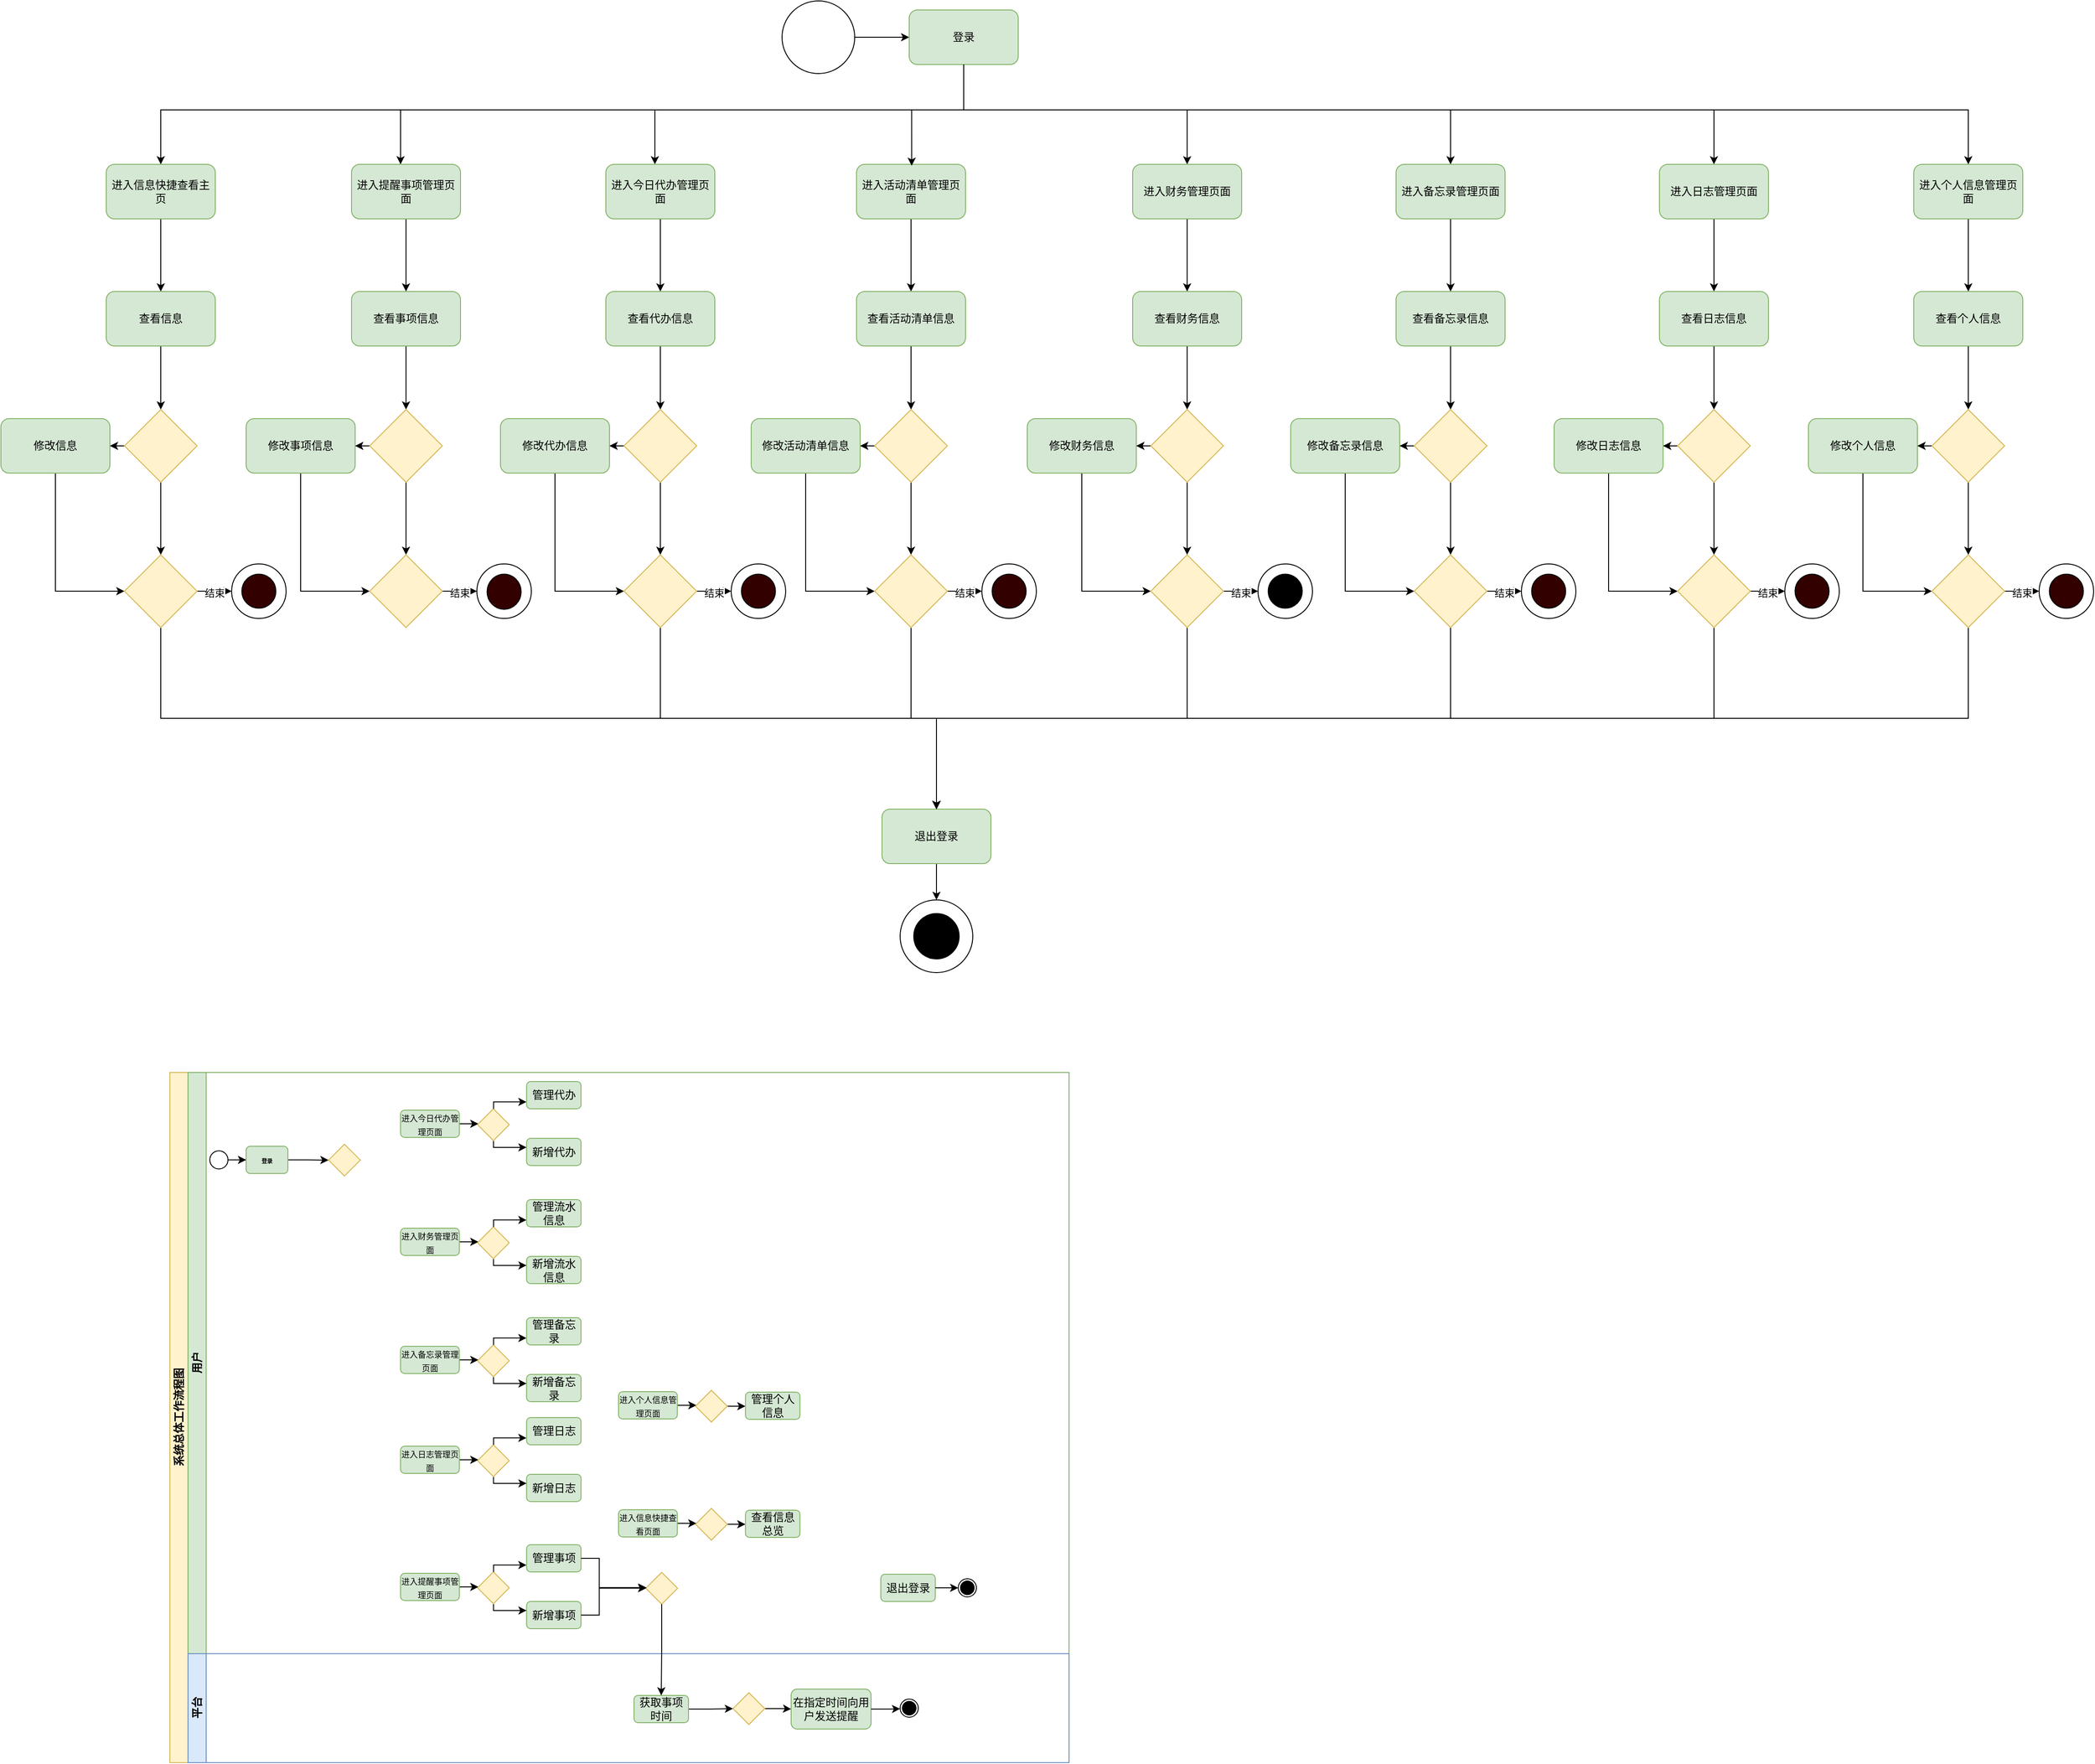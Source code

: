 <mxfile version="24.2.1" type="github">
  <diagram id="prtHgNgQTEPvFCAcTncT" name="Page-1">
    <mxGraphModel dx="1105" dy="558" grid="1" gridSize="10" guides="1" tooltips="1" connect="0" arrows="1" fold="1" page="1" pageScale="1" pageWidth="827" pageHeight="1169" math="0" shadow="0">
      <root>
        <mxCell id="0" />
        <mxCell id="1" parent="0" />
        <mxCell id="wS6vwOR5j8B-GNVdcnLV-2" value="&lt;span style=&quot;color: rgb(38, 38, 38); font-family: &amp;quot;Chinese Quote&amp;quot;, -apple-system, BlinkMacSystemFont, &amp;quot;Segoe UI&amp;quot;, Roboto, &amp;quot;PingFang SC&amp;quot;, &amp;quot;Hiragino Sans GB&amp;quot;, &amp;quot;Microsoft YaHei&amp;quot;, &amp;quot;Helvetica Neue&amp;quot;, Helvetica, Arial, sans-serif; font-size: 14px; font-style: normal; font-variant-ligatures: normal; font-variant-caps: normal; font-weight: 400; letter-spacing: normal; orphans: 2; text-align: start; text-indent: 0px; text-transform: none; widows: 2; word-spacing: 0px; -webkit-text-stroke-width: 0px; white-space: normal; text-decoration-thickness: initial; text-decoration-style: initial; text-decoration-color: initial; display: inline !important; float: none;&quot;&gt;&lt;/span&gt;" style="text;whiteSpace=wrap;html=1;" parent="1" vertex="1">
          <mxGeometry x="670" y="140" width="30" height="20" as="geometry" />
        </mxCell>
        <mxCell id="wS6vwOR5j8B-GNVdcnLV-8" value="" style="edgeStyle=orthogonalEdgeStyle;rounded=0;orthogonalLoop=1;jettySize=auto;html=1;" parent="1" source="wS6vwOR5j8B-GNVdcnLV-4" target="wS6vwOR5j8B-GNVdcnLV-7" edge="1">
          <mxGeometry relative="1" as="geometry" />
        </mxCell>
        <mxCell id="wS6vwOR5j8B-GNVdcnLV-4" value="" style="ellipse;whiteSpace=wrap;html=1;aspect=fixed;" parent="1" vertex="1">
          <mxGeometry x="860" y="40" width="80" height="80" as="geometry" />
        </mxCell>
        <mxCell id="wS6vwOR5j8B-GNVdcnLV-50" style="edgeStyle=orthogonalEdgeStyle;rounded=0;orthogonalLoop=1;jettySize=auto;html=1;exitX=0.5;exitY=1;exitDx=0;exitDy=0;" parent="1" source="wS6vwOR5j8B-GNVdcnLV-7" target="wS6vwOR5j8B-GNVdcnLV-33" edge="1">
          <mxGeometry relative="1" as="geometry">
            <Array as="points">
              <mxPoint x="1060" y="160" />
              <mxPoint x="440" y="160" />
            </Array>
          </mxGeometry>
        </mxCell>
        <mxCell id="wS6vwOR5j8B-GNVdcnLV-180" style="edgeStyle=orthogonalEdgeStyle;rounded=0;orthogonalLoop=1;jettySize=auto;html=1;exitX=0.5;exitY=1;exitDx=0;exitDy=0;" parent="1" source="wS6vwOR5j8B-GNVdcnLV-7" target="wS6vwOR5j8B-GNVdcnLV-9" edge="1">
          <mxGeometry relative="1" as="geometry">
            <Array as="points">
              <mxPoint x="1060" y="160" />
              <mxPoint x="176" y="160" />
            </Array>
          </mxGeometry>
        </mxCell>
        <mxCell id="6IFdjQp1csUlXMz1_ElO-15" style="edgeStyle=orthogonalEdgeStyle;rounded=0;orthogonalLoop=1;jettySize=auto;html=1;" parent="1" source="wS6vwOR5j8B-GNVdcnLV-7" target="wS6vwOR5j8B-GNVdcnLV-147" edge="1">
          <mxGeometry relative="1" as="geometry">
            <Array as="points">
              <mxPoint x="1060" y="160" />
              <mxPoint x="720" y="160" />
            </Array>
          </mxGeometry>
        </mxCell>
        <mxCell id="6IFdjQp1csUlXMz1_ElO-17" style="edgeStyle=orthogonalEdgeStyle;rounded=0;orthogonalLoop=1;jettySize=auto;html=1;" parent="1" source="wS6vwOR5j8B-GNVdcnLV-7" target="wS6vwOR5j8B-GNVdcnLV-150" edge="1">
          <mxGeometry relative="1" as="geometry">
            <Array as="points">
              <mxPoint x="1060" y="160" />
              <mxPoint x="1306" y="160" />
            </Array>
          </mxGeometry>
        </mxCell>
        <mxCell id="6IFdjQp1csUlXMz1_ElO-18" style="edgeStyle=orthogonalEdgeStyle;rounded=0;orthogonalLoop=1;jettySize=auto;html=1;" parent="1" source="wS6vwOR5j8B-GNVdcnLV-7" target="wS6vwOR5j8B-GNVdcnLV-151" edge="1">
          <mxGeometry relative="1" as="geometry">
            <Array as="points">
              <mxPoint x="1060" y="160" />
              <mxPoint x="1596" y="160" />
            </Array>
          </mxGeometry>
        </mxCell>
        <mxCell id="6IFdjQp1csUlXMz1_ElO-19" style="edgeStyle=orthogonalEdgeStyle;rounded=0;orthogonalLoop=1;jettySize=auto;html=1;" parent="1" source="wS6vwOR5j8B-GNVdcnLV-7" target="wS6vwOR5j8B-GNVdcnLV-152" edge="1">
          <mxGeometry relative="1" as="geometry">
            <Array as="points">
              <mxPoint x="1060" y="160" />
              <mxPoint x="1886" y="160" />
            </Array>
          </mxGeometry>
        </mxCell>
        <mxCell id="6IFdjQp1csUlXMz1_ElO-20" style="edgeStyle=orthogonalEdgeStyle;rounded=0;orthogonalLoop=1;jettySize=auto;html=1;" parent="1" source="wS6vwOR5j8B-GNVdcnLV-7" target="wS6vwOR5j8B-GNVdcnLV-153" edge="1">
          <mxGeometry relative="1" as="geometry">
            <Array as="points">
              <mxPoint x="1060" y="160" />
              <mxPoint x="2166" y="160" />
            </Array>
          </mxGeometry>
        </mxCell>
        <mxCell id="wS6vwOR5j8B-GNVdcnLV-7" value="登录" style="rounded=1;whiteSpace=wrap;html=1;fillColor=#d5e8d4;strokeColor=#82b366;" parent="1" vertex="1">
          <mxGeometry x="1000" y="50" width="120" height="60" as="geometry" />
        </mxCell>
        <mxCell id="wS6vwOR5j8B-GNVdcnLV-12" value="" style="edgeStyle=orthogonalEdgeStyle;rounded=0;orthogonalLoop=1;jettySize=auto;html=1;" parent="1" source="wS6vwOR5j8B-GNVdcnLV-9" target="wS6vwOR5j8B-GNVdcnLV-11" edge="1">
          <mxGeometry relative="1" as="geometry" />
        </mxCell>
        <mxCell id="wS6vwOR5j8B-GNVdcnLV-9" value="进入信息快捷查看主页" style="rounded=1;whiteSpace=wrap;html=1;fillColor=#d5e8d4;strokeColor=#82b366;" parent="1" vertex="1">
          <mxGeometry x="116" y="220" width="120" height="60" as="geometry" />
        </mxCell>
        <mxCell id="wS6vwOR5j8B-GNVdcnLV-22" value="" style="edgeStyle=orthogonalEdgeStyle;rounded=0;orthogonalLoop=1;jettySize=auto;html=1;entryX=0.5;entryY=0;entryDx=0;entryDy=0;" parent="1" source="wS6vwOR5j8B-GNVdcnLV-11" target="wS6vwOR5j8B-GNVdcnLV-30" edge="1">
          <mxGeometry relative="1" as="geometry">
            <mxPoint x="176" y="490" as="targetPoint" />
          </mxGeometry>
        </mxCell>
        <mxCell id="wS6vwOR5j8B-GNVdcnLV-11" value="查看信息" style="whiteSpace=wrap;html=1;rounded=1;fillColor=#d5e8d4;strokeColor=#82b366;" parent="1" vertex="1">
          <mxGeometry x="116" y="360" width="120" height="60" as="geometry" />
        </mxCell>
        <mxCell id="6IFdjQp1csUlXMz1_ElO-2" value="" style="edgeStyle=orthogonalEdgeStyle;rounded=0;orthogonalLoop=1;jettySize=auto;html=1;" parent="1" source="wS6vwOR5j8B-GNVdcnLV-30" target="6IFdjQp1csUlXMz1_ElO-1" edge="1">
          <mxGeometry relative="1" as="geometry" />
        </mxCell>
        <mxCell id="6IFdjQp1csUlXMz1_ElO-6" value="" style="edgeStyle=orthogonalEdgeStyle;rounded=0;orthogonalLoop=1;jettySize=auto;html=1;" parent="1" source="wS6vwOR5j8B-GNVdcnLV-30" target="wS6vwOR5j8B-GNVdcnLV-175" edge="1">
          <mxGeometry relative="1" as="geometry" />
        </mxCell>
        <mxCell id="wS6vwOR5j8B-GNVdcnLV-30" value="" style="rhombus;whiteSpace=wrap;html=1;fillColor=#fff2cc;strokeColor=#d6b656;" parent="1" vertex="1">
          <mxGeometry x="136" y="490" width="80" height="80" as="geometry" />
        </mxCell>
        <mxCell id="6IFdjQp1csUlXMz1_ElO-128" value="" style="edgeStyle=orthogonalEdgeStyle;rounded=0;orthogonalLoop=1;jettySize=auto;html=1;" parent="1" source="wS6vwOR5j8B-GNVdcnLV-33" target="6IFdjQp1csUlXMz1_ElO-22" edge="1">
          <mxGeometry relative="1" as="geometry" />
        </mxCell>
        <mxCell id="wS6vwOR5j8B-GNVdcnLV-33" value="进入提醒事项管理页面" style="rounded=1;whiteSpace=wrap;html=1;fillColor=#d5e8d4;strokeColor=#82b366;" parent="1" vertex="1">
          <mxGeometry x="386" y="220" width="120" height="60" as="geometry" />
        </mxCell>
        <mxCell id="6IFdjQp1csUlXMz1_ElO-129" value="" style="edgeStyle=orthogonalEdgeStyle;rounded=0;orthogonalLoop=1;jettySize=auto;html=1;" parent="1" source="wS6vwOR5j8B-GNVdcnLV-147" target="6IFdjQp1csUlXMz1_ElO-44" edge="1">
          <mxGeometry relative="1" as="geometry" />
        </mxCell>
        <mxCell id="wS6vwOR5j8B-GNVdcnLV-147" value="进入今日代办管理页面" style="rounded=1;whiteSpace=wrap;html=1;fillColor=#d5e8d4;strokeColor=#82b366;" parent="1" vertex="1">
          <mxGeometry x="666" y="220" width="120" height="60" as="geometry" />
        </mxCell>
        <mxCell id="6IFdjQp1csUlXMz1_ElO-130" value="" style="edgeStyle=orthogonalEdgeStyle;rounded=0;orthogonalLoop=1;jettySize=auto;html=1;" parent="1" source="wS6vwOR5j8B-GNVdcnLV-149" target="6IFdjQp1csUlXMz1_ElO-57" edge="1">
          <mxGeometry relative="1" as="geometry" />
        </mxCell>
        <mxCell id="wS6vwOR5j8B-GNVdcnLV-149" value="进入活动清单管理页面" style="rounded=1;whiteSpace=wrap;html=1;fillColor=#d5e8d4;strokeColor=#82b366;" parent="1" vertex="1">
          <mxGeometry x="942" y="220" width="120" height="60" as="geometry" />
        </mxCell>
        <mxCell id="6IFdjQp1csUlXMz1_ElO-131" value="" style="edgeStyle=orthogonalEdgeStyle;rounded=0;orthogonalLoop=1;jettySize=auto;html=1;" parent="1" source="wS6vwOR5j8B-GNVdcnLV-150" target="6IFdjQp1csUlXMz1_ElO-70" edge="1">
          <mxGeometry relative="1" as="geometry" />
        </mxCell>
        <mxCell id="wS6vwOR5j8B-GNVdcnLV-150" value="进入财务管理页面" style="rounded=1;whiteSpace=wrap;html=1;fillColor=#d5e8d4;strokeColor=#82b366;" parent="1" vertex="1">
          <mxGeometry x="1246" y="220" width="120" height="60" as="geometry" />
        </mxCell>
        <mxCell id="6IFdjQp1csUlXMz1_ElO-132" value="" style="edgeStyle=orthogonalEdgeStyle;rounded=0;orthogonalLoop=1;jettySize=auto;html=1;" parent="1" source="wS6vwOR5j8B-GNVdcnLV-151" target="6IFdjQp1csUlXMz1_ElO-83" edge="1">
          <mxGeometry relative="1" as="geometry" />
        </mxCell>
        <mxCell id="wS6vwOR5j8B-GNVdcnLV-151" value="进入备忘录管理页面" style="rounded=1;whiteSpace=wrap;html=1;fillColor=#d5e8d4;strokeColor=#82b366;" parent="1" vertex="1">
          <mxGeometry x="1536" y="220" width="120" height="60" as="geometry" />
        </mxCell>
        <mxCell id="6IFdjQp1csUlXMz1_ElO-133" value="" style="edgeStyle=orthogonalEdgeStyle;rounded=0;orthogonalLoop=1;jettySize=auto;html=1;" parent="1" source="wS6vwOR5j8B-GNVdcnLV-152" target="6IFdjQp1csUlXMz1_ElO-96" edge="1">
          <mxGeometry relative="1" as="geometry" />
        </mxCell>
        <mxCell id="wS6vwOR5j8B-GNVdcnLV-152" value="进入日志管理页面" style="rounded=1;whiteSpace=wrap;html=1;fillColor=#d5e8d4;strokeColor=#82b366;" parent="1" vertex="1">
          <mxGeometry x="1826" y="220" width="120" height="60" as="geometry" />
        </mxCell>
        <mxCell id="6IFdjQp1csUlXMz1_ElO-134" value="" style="edgeStyle=orthogonalEdgeStyle;rounded=0;orthogonalLoop=1;jettySize=auto;html=1;" parent="1" source="wS6vwOR5j8B-GNVdcnLV-153" target="6IFdjQp1csUlXMz1_ElO-109" edge="1">
          <mxGeometry relative="1" as="geometry" />
        </mxCell>
        <mxCell id="wS6vwOR5j8B-GNVdcnLV-153" value="进入个人信息管理页面" style="rounded=1;whiteSpace=wrap;html=1;fillColor=#d5e8d4;strokeColor=#82b366;" parent="1" vertex="1">
          <mxGeometry x="2106" y="220" width="120" height="60" as="geometry" />
        </mxCell>
        <mxCell id="wS6vwOR5j8B-GNVdcnLV-158" value="" style="edgeStyle=orthogonalEdgeStyle;rounded=0;orthogonalLoop=1;jettySize=auto;html=1;entryX=0.5;entryY=0;entryDx=0;entryDy=0;" parent="1" source="wS6vwOR5j8B-GNVdcnLV-154" target="wS6vwOR5j8B-GNVdcnLV-156" edge="1">
          <mxGeometry relative="1" as="geometry" />
        </mxCell>
        <mxCell id="wS6vwOR5j8B-GNVdcnLV-154" value="退出登录" style="rounded=1;whiteSpace=wrap;html=1;fillColor=#d5e8d4;strokeColor=#82b366;" parent="1" vertex="1">
          <mxGeometry x="970" y="930" width="120" height="60" as="geometry" />
        </mxCell>
        <mxCell id="wS6vwOR5j8B-GNVdcnLV-155" value="" style="group" parent="1" vertex="1" connectable="0">
          <mxGeometry x="990" y="1030" width="80" height="80" as="geometry" />
        </mxCell>
        <mxCell id="wS6vwOR5j8B-GNVdcnLV-156" value="" style="ellipse;whiteSpace=wrap;html=1;rounded=1;" parent="wS6vwOR5j8B-GNVdcnLV-155" vertex="1">
          <mxGeometry width="80" height="80" as="geometry" />
        </mxCell>
        <mxCell id="wS6vwOR5j8B-GNVdcnLV-157" value="" style="ellipse;whiteSpace=wrap;html=1;rounded=1;fillColor=#000000;" parent="wS6vwOR5j8B-GNVdcnLV-155" vertex="1">
          <mxGeometry x="15" y="15" width="50" height="50" as="geometry" />
        </mxCell>
        <mxCell id="wS6vwOR5j8B-GNVdcnLV-174" value="" style="edgeStyle=orthogonalEdgeStyle;rounded=0;orthogonalLoop=1;jettySize=auto;html=1;" parent="1" source="wS6vwOR5j8B-GNVdcnLV-175" target="wS6vwOR5j8B-GNVdcnLV-176" edge="1">
          <mxGeometry relative="1" as="geometry" />
        </mxCell>
        <mxCell id="wS6vwOR5j8B-GNVdcnLV-182" value="结束" style="edgeLabel;html=1;align=center;verticalAlign=middle;resizable=0;points=[];" parent="wS6vwOR5j8B-GNVdcnLV-174" vertex="1" connectable="0">
          <mxGeometry x="-0.11" y="-2" relative="1" as="geometry">
            <mxPoint as="offset" />
          </mxGeometry>
        </mxCell>
        <mxCell id="wS6vwOR5j8B-GNVdcnLV-179" style="edgeStyle=orthogonalEdgeStyle;rounded=0;orthogonalLoop=1;jettySize=auto;html=1;exitX=0.5;exitY=1;exitDx=0;exitDy=0;" parent="1" source="wS6vwOR5j8B-GNVdcnLV-175" target="wS6vwOR5j8B-GNVdcnLV-154" edge="1">
          <mxGeometry relative="1" as="geometry">
            <mxPoint x="176" y="850" as="sourcePoint" />
          </mxGeometry>
        </mxCell>
        <mxCell id="6IFdjQp1csUlXMz1_ElO-13" style="edgeStyle=orthogonalEdgeStyle;rounded=0;orthogonalLoop=1;jettySize=auto;html=1;startArrow=classic;startFill=1;endArrow=none;endFill=0;" parent="1" source="wS6vwOR5j8B-GNVdcnLV-175" target="6IFdjQp1csUlXMz1_ElO-1" edge="1">
          <mxGeometry relative="1" as="geometry" />
        </mxCell>
        <mxCell id="wS6vwOR5j8B-GNVdcnLV-175" value="" style="rhombus;whiteSpace=wrap;html=1;fillColor=#fff2cc;strokeColor=#d6b656;" parent="1" vertex="1">
          <mxGeometry x="136" y="650" width="80" height="80" as="geometry" />
        </mxCell>
        <mxCell id="wS6vwOR5j8B-GNVdcnLV-176" value="" style="group;movable=1;resizable=1;rotatable=1;deletable=1;editable=1;locked=0;connectable=1;" parent="1" vertex="1" connectable="0">
          <mxGeometry x="254" y="660" width="60" height="60" as="geometry" />
        </mxCell>
        <mxCell id="wS6vwOR5j8B-GNVdcnLV-177" value="" style="ellipse;whiteSpace=wrap;html=1;rounded=1;movable=0;resizable=0;rotatable=0;deletable=0;editable=0;locked=1;connectable=0;" parent="wS6vwOR5j8B-GNVdcnLV-176" vertex="1">
          <mxGeometry width="60" height="60" as="geometry" />
        </mxCell>
        <mxCell id="wS6vwOR5j8B-GNVdcnLV-178" value="" style="ellipse;whiteSpace=wrap;html=1;rounded=1;movable=1;resizable=1;rotatable=1;deletable=1;editable=1;locked=0;connectable=1;fillColor=#330000;" parent="wS6vwOR5j8B-GNVdcnLV-176" vertex="1">
          <mxGeometry x="11.25" y="11.25" width="37.5" height="37.5" as="geometry" />
        </mxCell>
        <mxCell id="6IFdjQp1csUlXMz1_ElO-1" value="修改信息" style="rounded=1;whiteSpace=wrap;html=1;fillColor=#d5e8d4;strokeColor=#82b366;" parent="1" vertex="1">
          <mxGeometry y="500" width="120" height="60" as="geometry" />
        </mxCell>
        <mxCell id="6IFdjQp1csUlXMz1_ElO-16" style="edgeStyle=orthogonalEdgeStyle;rounded=0;orthogonalLoop=1;jettySize=auto;html=1;entryX=0.506;entryY=0.026;entryDx=0;entryDy=0;entryPerimeter=0;" parent="1" source="wS6vwOR5j8B-GNVdcnLV-7" target="wS6vwOR5j8B-GNVdcnLV-149" edge="1">
          <mxGeometry relative="1" as="geometry">
            <Array as="points">
              <mxPoint x="1060" y="160" />
              <mxPoint x="1003" y="160" />
            </Array>
          </mxGeometry>
        </mxCell>
        <mxCell id="6IFdjQp1csUlXMz1_ElO-21" value="" style="edgeStyle=orthogonalEdgeStyle;rounded=0;orthogonalLoop=1;jettySize=auto;html=1;entryX=0.5;entryY=0;entryDx=0;entryDy=0;" parent="1" source="6IFdjQp1csUlXMz1_ElO-22" target="6IFdjQp1csUlXMz1_ElO-25" edge="1">
          <mxGeometry relative="1" as="geometry">
            <mxPoint x="446" y="490" as="targetPoint" />
          </mxGeometry>
        </mxCell>
        <mxCell id="6IFdjQp1csUlXMz1_ElO-22" value="查看事项信息" style="whiteSpace=wrap;html=1;rounded=1;fillColor=#d5e8d4;strokeColor=#82b366;" parent="1" vertex="1">
          <mxGeometry x="386" y="360" width="120" height="60" as="geometry" />
        </mxCell>
        <mxCell id="6IFdjQp1csUlXMz1_ElO-23" value="" style="edgeStyle=orthogonalEdgeStyle;rounded=0;orthogonalLoop=1;jettySize=auto;html=1;" parent="1" source="6IFdjQp1csUlXMz1_ElO-25" target="6IFdjQp1csUlXMz1_ElO-33" edge="1">
          <mxGeometry relative="1" as="geometry" />
        </mxCell>
        <mxCell id="6IFdjQp1csUlXMz1_ElO-24" value="" style="edgeStyle=orthogonalEdgeStyle;rounded=0;orthogonalLoop=1;jettySize=auto;html=1;" parent="1" source="6IFdjQp1csUlXMz1_ElO-25" target="6IFdjQp1csUlXMz1_ElO-29" edge="1">
          <mxGeometry relative="1" as="geometry" />
        </mxCell>
        <mxCell id="6IFdjQp1csUlXMz1_ElO-25" value="" style="rhombus;whiteSpace=wrap;html=1;fillColor=#fff2cc;strokeColor=#d6b656;" parent="1" vertex="1">
          <mxGeometry x="406" y="490" width="80" height="80" as="geometry" />
        </mxCell>
        <mxCell id="6IFdjQp1csUlXMz1_ElO-26" value="" style="edgeStyle=orthogonalEdgeStyle;rounded=0;orthogonalLoop=1;jettySize=auto;html=1;" parent="1" source="6IFdjQp1csUlXMz1_ElO-29" target="6IFdjQp1csUlXMz1_ElO-30" edge="1">
          <mxGeometry relative="1" as="geometry" />
        </mxCell>
        <mxCell id="6IFdjQp1csUlXMz1_ElO-27" value="结束" style="edgeLabel;html=1;align=center;verticalAlign=middle;resizable=0;points=[];" parent="6IFdjQp1csUlXMz1_ElO-26" vertex="1" connectable="0">
          <mxGeometry x="-0.11" y="-2" relative="1" as="geometry">
            <mxPoint as="offset" />
          </mxGeometry>
        </mxCell>
        <mxCell id="6IFdjQp1csUlXMz1_ElO-28" style="edgeStyle=orthogonalEdgeStyle;rounded=0;orthogonalLoop=1;jettySize=auto;html=1;startArrow=classic;startFill=1;endArrow=none;endFill=0;" parent="1" source="6IFdjQp1csUlXMz1_ElO-29" target="6IFdjQp1csUlXMz1_ElO-33" edge="1">
          <mxGeometry relative="1" as="geometry" />
        </mxCell>
        <mxCell id="6IFdjQp1csUlXMz1_ElO-29" value="" style="rhombus;whiteSpace=wrap;html=1;fillColor=#fff2cc;strokeColor=#d6b656;" parent="1" vertex="1">
          <mxGeometry x="406" y="650" width="80" height="80" as="geometry" />
        </mxCell>
        <mxCell id="6IFdjQp1csUlXMz1_ElO-30" value="" style="group;movable=1;resizable=1;rotatable=1;deletable=1;editable=1;locked=0;connectable=1;" parent="1" vertex="1" connectable="0">
          <mxGeometry x="524" y="660" width="60" height="60" as="geometry" />
        </mxCell>
        <mxCell id="6IFdjQp1csUlXMz1_ElO-31" value="" style="ellipse;whiteSpace=wrap;html=1;rounded=1;movable=0;resizable=0;rotatable=0;deletable=0;editable=0;locked=1;connectable=0;" parent="6IFdjQp1csUlXMz1_ElO-30" vertex="1">
          <mxGeometry width="60" height="60" as="geometry" />
        </mxCell>
        <mxCell id="6IFdjQp1csUlXMz1_ElO-32" value="" style="ellipse;whiteSpace=wrap;html=1;rounded=1;movable=1;resizable=1;rotatable=1;deletable=1;editable=1;locked=0;connectable=1;fillColor=#330000;" parent="6IFdjQp1csUlXMz1_ElO-30" vertex="1">
          <mxGeometry x="11.25" y="11.25" width="37.5" height="38.75" as="geometry" />
        </mxCell>
        <mxCell id="6IFdjQp1csUlXMz1_ElO-33" value="修改事项信息" style="rounded=1;whiteSpace=wrap;html=1;fillColor=#d5e8d4;strokeColor=#82b366;" parent="1" vertex="1">
          <mxGeometry x="270" y="500" width="120" height="60" as="geometry" />
        </mxCell>
        <mxCell id="6IFdjQp1csUlXMz1_ElO-43" value="" style="edgeStyle=orthogonalEdgeStyle;rounded=0;orthogonalLoop=1;jettySize=auto;html=1;entryX=0.5;entryY=0;entryDx=0;entryDy=0;" parent="1" source="6IFdjQp1csUlXMz1_ElO-44" target="6IFdjQp1csUlXMz1_ElO-47" edge="1">
          <mxGeometry relative="1" as="geometry">
            <mxPoint x="726" y="490" as="targetPoint" />
          </mxGeometry>
        </mxCell>
        <mxCell id="6IFdjQp1csUlXMz1_ElO-44" value="查看&lt;span style=&quot;background-color: initial;&quot;&gt;代办信息&lt;/span&gt;" style="whiteSpace=wrap;html=1;rounded=1;fillColor=#d5e8d4;strokeColor=#82b366;" parent="1" vertex="1">
          <mxGeometry x="666" y="360" width="120" height="60" as="geometry" />
        </mxCell>
        <mxCell id="6IFdjQp1csUlXMz1_ElO-45" value="" style="edgeStyle=orthogonalEdgeStyle;rounded=0;orthogonalLoop=1;jettySize=auto;html=1;" parent="1" source="6IFdjQp1csUlXMz1_ElO-47" target="6IFdjQp1csUlXMz1_ElO-55" edge="1">
          <mxGeometry relative="1" as="geometry" />
        </mxCell>
        <mxCell id="6IFdjQp1csUlXMz1_ElO-46" value="" style="edgeStyle=orthogonalEdgeStyle;rounded=0;orthogonalLoop=1;jettySize=auto;html=1;" parent="1" source="6IFdjQp1csUlXMz1_ElO-47" target="6IFdjQp1csUlXMz1_ElO-51" edge="1">
          <mxGeometry relative="1" as="geometry" />
        </mxCell>
        <mxCell id="6IFdjQp1csUlXMz1_ElO-47" value="" style="rhombus;whiteSpace=wrap;html=1;fillColor=#fff2cc;strokeColor=#d6b656;" parent="1" vertex="1">
          <mxGeometry x="686" y="490" width="80" height="80" as="geometry" />
        </mxCell>
        <mxCell id="6IFdjQp1csUlXMz1_ElO-48" value="" style="edgeStyle=orthogonalEdgeStyle;rounded=0;orthogonalLoop=1;jettySize=auto;html=1;" parent="1" source="6IFdjQp1csUlXMz1_ElO-51" target="6IFdjQp1csUlXMz1_ElO-52" edge="1">
          <mxGeometry relative="1" as="geometry" />
        </mxCell>
        <mxCell id="6IFdjQp1csUlXMz1_ElO-49" value="结束" style="edgeLabel;html=1;align=center;verticalAlign=middle;resizable=0;points=[];" parent="6IFdjQp1csUlXMz1_ElO-48" vertex="1" connectable="0">
          <mxGeometry x="-0.11" y="-2" relative="1" as="geometry">
            <mxPoint as="offset" />
          </mxGeometry>
        </mxCell>
        <mxCell id="6IFdjQp1csUlXMz1_ElO-50" style="edgeStyle=orthogonalEdgeStyle;rounded=0;orthogonalLoop=1;jettySize=auto;html=1;startArrow=classic;startFill=1;endArrow=none;endFill=0;" parent="1" source="6IFdjQp1csUlXMz1_ElO-51" target="6IFdjQp1csUlXMz1_ElO-55" edge="1">
          <mxGeometry relative="1" as="geometry" />
        </mxCell>
        <mxCell id="6IFdjQp1csUlXMz1_ElO-122" style="edgeStyle=orthogonalEdgeStyle;rounded=0;orthogonalLoop=1;jettySize=auto;html=1;" parent="1" source="6IFdjQp1csUlXMz1_ElO-51" target="wS6vwOR5j8B-GNVdcnLV-154" edge="1">
          <mxGeometry relative="1" as="geometry">
            <Array as="points">
              <mxPoint x="726" y="830" />
              <mxPoint x="1030" y="830" />
            </Array>
          </mxGeometry>
        </mxCell>
        <mxCell id="6IFdjQp1csUlXMz1_ElO-51" value="" style="rhombus;whiteSpace=wrap;html=1;fillColor=#fff2cc;strokeColor=#d6b656;" parent="1" vertex="1">
          <mxGeometry x="686" y="650" width="80" height="80" as="geometry" />
        </mxCell>
        <mxCell id="6IFdjQp1csUlXMz1_ElO-52" value="" style="group;movable=1;resizable=1;rotatable=1;deletable=1;editable=1;locked=0;connectable=1;" parent="1" vertex="1" connectable="0">
          <mxGeometry x="804" y="660" width="60" height="60" as="geometry" />
        </mxCell>
        <mxCell id="6IFdjQp1csUlXMz1_ElO-53" value="" style="ellipse;whiteSpace=wrap;html=1;rounded=1;movable=0;resizable=0;rotatable=0;deletable=0;editable=0;locked=1;connectable=0;" parent="6IFdjQp1csUlXMz1_ElO-52" vertex="1">
          <mxGeometry width="60" height="60" as="geometry" />
        </mxCell>
        <mxCell id="6IFdjQp1csUlXMz1_ElO-54" value="" style="ellipse;whiteSpace=wrap;html=1;rounded=1;movable=1;resizable=1;rotatable=1;deletable=1;editable=1;locked=0;connectable=1;fillColor=#330000;" parent="6IFdjQp1csUlXMz1_ElO-52" vertex="1">
          <mxGeometry x="11.25" y="11.25" width="37.5" height="37.5" as="geometry" />
        </mxCell>
        <mxCell id="6IFdjQp1csUlXMz1_ElO-55" value="修改代办信息" style="rounded=1;whiteSpace=wrap;html=1;fillColor=#d5e8d4;strokeColor=#82b366;" parent="1" vertex="1">
          <mxGeometry x="550" y="500" width="120" height="60" as="geometry" />
        </mxCell>
        <mxCell id="6IFdjQp1csUlXMz1_ElO-56" value="" style="edgeStyle=orthogonalEdgeStyle;rounded=0;orthogonalLoop=1;jettySize=auto;html=1;entryX=0.5;entryY=0;entryDx=0;entryDy=0;" parent="1" source="6IFdjQp1csUlXMz1_ElO-57" target="6IFdjQp1csUlXMz1_ElO-60" edge="1">
          <mxGeometry relative="1" as="geometry">
            <mxPoint x="1002" y="490" as="targetPoint" />
          </mxGeometry>
        </mxCell>
        <mxCell id="6IFdjQp1csUlXMz1_ElO-57" value="查看活动清单信息" style="whiteSpace=wrap;html=1;rounded=1;fillColor=#d5e8d4;strokeColor=#82b366;" parent="1" vertex="1">
          <mxGeometry x="942" y="360" width="120" height="60" as="geometry" />
        </mxCell>
        <mxCell id="6IFdjQp1csUlXMz1_ElO-58" value="" style="edgeStyle=orthogonalEdgeStyle;rounded=0;orthogonalLoop=1;jettySize=auto;html=1;" parent="1" source="6IFdjQp1csUlXMz1_ElO-60" target="6IFdjQp1csUlXMz1_ElO-68" edge="1">
          <mxGeometry relative="1" as="geometry" />
        </mxCell>
        <mxCell id="6IFdjQp1csUlXMz1_ElO-59" value="" style="edgeStyle=orthogonalEdgeStyle;rounded=0;orthogonalLoop=1;jettySize=auto;html=1;" parent="1" source="6IFdjQp1csUlXMz1_ElO-60" target="6IFdjQp1csUlXMz1_ElO-64" edge="1">
          <mxGeometry relative="1" as="geometry" />
        </mxCell>
        <mxCell id="6IFdjQp1csUlXMz1_ElO-60" value="" style="rhombus;whiteSpace=wrap;html=1;fillColor=#fff2cc;strokeColor=#d6b656;" parent="1" vertex="1">
          <mxGeometry x="962" y="490" width="80" height="80" as="geometry" />
        </mxCell>
        <mxCell id="6IFdjQp1csUlXMz1_ElO-61" value="" style="edgeStyle=orthogonalEdgeStyle;rounded=0;orthogonalLoop=1;jettySize=auto;html=1;" parent="1" source="6IFdjQp1csUlXMz1_ElO-64" target="6IFdjQp1csUlXMz1_ElO-65" edge="1">
          <mxGeometry relative="1" as="geometry" />
        </mxCell>
        <mxCell id="6IFdjQp1csUlXMz1_ElO-62" value="结束" style="edgeLabel;html=1;align=center;verticalAlign=middle;resizable=0;points=[];" parent="6IFdjQp1csUlXMz1_ElO-61" vertex="1" connectable="0">
          <mxGeometry x="-0.11" y="-2" relative="1" as="geometry">
            <mxPoint as="offset" />
          </mxGeometry>
        </mxCell>
        <mxCell id="6IFdjQp1csUlXMz1_ElO-63" style="edgeStyle=orthogonalEdgeStyle;rounded=0;orthogonalLoop=1;jettySize=auto;html=1;startArrow=classic;startFill=1;endArrow=none;endFill=0;" parent="1" source="6IFdjQp1csUlXMz1_ElO-64" target="6IFdjQp1csUlXMz1_ElO-68" edge="1">
          <mxGeometry relative="1" as="geometry" />
        </mxCell>
        <mxCell id="6IFdjQp1csUlXMz1_ElO-123" style="edgeStyle=orthogonalEdgeStyle;rounded=0;orthogonalLoop=1;jettySize=auto;html=1;" parent="1" source="6IFdjQp1csUlXMz1_ElO-64" target="wS6vwOR5j8B-GNVdcnLV-154" edge="1">
          <mxGeometry relative="1" as="geometry" />
        </mxCell>
        <mxCell id="6IFdjQp1csUlXMz1_ElO-64" value="" style="rhombus;whiteSpace=wrap;html=1;fillColor=#fff2cc;strokeColor=#d6b656;" parent="1" vertex="1">
          <mxGeometry x="962" y="650" width="80" height="80" as="geometry" />
        </mxCell>
        <mxCell id="6IFdjQp1csUlXMz1_ElO-65" value="" style="group;movable=1;resizable=1;rotatable=1;deletable=1;editable=1;locked=0;connectable=1;" parent="1" vertex="1" connectable="0">
          <mxGeometry x="1080" y="660" width="60" height="60" as="geometry" />
        </mxCell>
        <mxCell id="6IFdjQp1csUlXMz1_ElO-66" value="" style="ellipse;whiteSpace=wrap;html=1;rounded=1;movable=0;resizable=0;rotatable=0;deletable=0;editable=0;locked=1;connectable=0;" parent="6IFdjQp1csUlXMz1_ElO-65" vertex="1">
          <mxGeometry width="60" height="60" as="geometry" />
        </mxCell>
        <mxCell id="6IFdjQp1csUlXMz1_ElO-67" value="" style="ellipse;whiteSpace=wrap;html=1;rounded=1;movable=1;resizable=1;rotatable=1;deletable=1;editable=1;locked=0;connectable=1;fillColor=#330000;" parent="6IFdjQp1csUlXMz1_ElO-65" vertex="1">
          <mxGeometry x="11.25" y="11.25" width="37.5" height="37.5" as="geometry" />
        </mxCell>
        <mxCell id="6IFdjQp1csUlXMz1_ElO-68" value="修改活动清单信息" style="rounded=1;whiteSpace=wrap;html=1;fillColor=#d5e8d4;strokeColor=#82b366;" parent="1" vertex="1">
          <mxGeometry x="826" y="500" width="120" height="60" as="geometry" />
        </mxCell>
        <mxCell id="6IFdjQp1csUlXMz1_ElO-69" value="" style="edgeStyle=orthogonalEdgeStyle;rounded=0;orthogonalLoop=1;jettySize=auto;html=1;entryX=0.5;entryY=0;entryDx=0;entryDy=0;" parent="1" source="6IFdjQp1csUlXMz1_ElO-70" target="6IFdjQp1csUlXMz1_ElO-73" edge="1">
          <mxGeometry relative="1" as="geometry">
            <mxPoint x="1306" y="490" as="targetPoint" />
          </mxGeometry>
        </mxCell>
        <mxCell id="6IFdjQp1csUlXMz1_ElO-70" value="查看财务信息" style="whiteSpace=wrap;html=1;rounded=1;fillColor=#d5e8d4;strokeColor=#82b366;" parent="1" vertex="1">
          <mxGeometry x="1246" y="360" width="120" height="60" as="geometry" />
        </mxCell>
        <mxCell id="6IFdjQp1csUlXMz1_ElO-71" value="" style="edgeStyle=orthogonalEdgeStyle;rounded=0;orthogonalLoop=1;jettySize=auto;html=1;" parent="1" source="6IFdjQp1csUlXMz1_ElO-73" target="6IFdjQp1csUlXMz1_ElO-81" edge="1">
          <mxGeometry relative="1" as="geometry" />
        </mxCell>
        <mxCell id="6IFdjQp1csUlXMz1_ElO-72" value="" style="edgeStyle=orthogonalEdgeStyle;rounded=0;orthogonalLoop=1;jettySize=auto;html=1;" parent="1" source="6IFdjQp1csUlXMz1_ElO-73" target="6IFdjQp1csUlXMz1_ElO-77" edge="1">
          <mxGeometry relative="1" as="geometry" />
        </mxCell>
        <mxCell id="6IFdjQp1csUlXMz1_ElO-73" value="" style="rhombus;whiteSpace=wrap;html=1;fillColor=#fff2cc;strokeColor=#d6b656;" parent="1" vertex="1">
          <mxGeometry x="1266" y="490" width="80" height="80" as="geometry" />
        </mxCell>
        <mxCell id="6IFdjQp1csUlXMz1_ElO-74" value="" style="edgeStyle=orthogonalEdgeStyle;rounded=0;orthogonalLoop=1;jettySize=auto;html=1;" parent="1" source="6IFdjQp1csUlXMz1_ElO-77" target="6IFdjQp1csUlXMz1_ElO-78" edge="1">
          <mxGeometry relative="1" as="geometry" />
        </mxCell>
        <mxCell id="6IFdjQp1csUlXMz1_ElO-75" value="结束" style="edgeLabel;html=1;align=center;verticalAlign=middle;resizable=0;points=[];" parent="6IFdjQp1csUlXMz1_ElO-74" vertex="1" connectable="0">
          <mxGeometry x="-0.11" y="-2" relative="1" as="geometry">
            <mxPoint as="offset" />
          </mxGeometry>
        </mxCell>
        <mxCell id="6IFdjQp1csUlXMz1_ElO-76" style="edgeStyle=orthogonalEdgeStyle;rounded=0;orthogonalLoop=1;jettySize=auto;html=1;startArrow=classic;startFill=1;endArrow=none;endFill=0;" parent="1" source="6IFdjQp1csUlXMz1_ElO-77" target="6IFdjQp1csUlXMz1_ElO-81" edge="1">
          <mxGeometry relative="1" as="geometry" />
        </mxCell>
        <mxCell id="6IFdjQp1csUlXMz1_ElO-124" style="edgeStyle=orthogonalEdgeStyle;rounded=0;orthogonalLoop=1;jettySize=auto;html=1;" parent="1" source="6IFdjQp1csUlXMz1_ElO-77" target="wS6vwOR5j8B-GNVdcnLV-154" edge="1">
          <mxGeometry relative="1" as="geometry">
            <Array as="points">
              <mxPoint x="1306" y="830" />
              <mxPoint x="1030" y="830" />
            </Array>
          </mxGeometry>
        </mxCell>
        <mxCell id="6IFdjQp1csUlXMz1_ElO-77" value="" style="rhombus;whiteSpace=wrap;html=1;fillColor=#fff2cc;strokeColor=#d6b656;" parent="1" vertex="1">
          <mxGeometry x="1266" y="650" width="80" height="80" as="geometry" />
        </mxCell>
        <mxCell id="6IFdjQp1csUlXMz1_ElO-78" value="" style="group;movable=1;resizable=1;rotatable=1;deletable=1;editable=1;locked=0;connectable=1;" parent="1" vertex="1" connectable="0">
          <mxGeometry x="1384" y="660" width="60" height="60" as="geometry" />
        </mxCell>
        <mxCell id="6IFdjQp1csUlXMz1_ElO-79" value="" style="ellipse;whiteSpace=wrap;html=1;rounded=1;movable=0;resizable=0;rotatable=0;deletable=0;editable=0;locked=1;connectable=0;" parent="6IFdjQp1csUlXMz1_ElO-78" vertex="1">
          <mxGeometry width="60" height="60" as="geometry" />
        </mxCell>
        <mxCell id="6IFdjQp1csUlXMz1_ElO-80" value="" style="ellipse;whiteSpace=wrap;html=1;rounded=1;movable=1;resizable=1;rotatable=1;deletable=1;editable=1;locked=0;connectable=1;fillColor=#000000;" parent="6IFdjQp1csUlXMz1_ElO-78" vertex="1">
          <mxGeometry x="11.25" y="11.25" width="37.5" height="37.5" as="geometry" />
        </mxCell>
        <mxCell id="6IFdjQp1csUlXMz1_ElO-81" value="修改财务信息" style="rounded=1;whiteSpace=wrap;html=1;fillColor=#d5e8d4;strokeColor=#82b366;" parent="1" vertex="1">
          <mxGeometry x="1130" y="500" width="120" height="60" as="geometry" />
        </mxCell>
        <mxCell id="6IFdjQp1csUlXMz1_ElO-82" value="" style="edgeStyle=orthogonalEdgeStyle;rounded=0;orthogonalLoop=1;jettySize=auto;html=1;entryX=0.5;entryY=0;entryDx=0;entryDy=0;" parent="1" source="6IFdjQp1csUlXMz1_ElO-83" target="6IFdjQp1csUlXMz1_ElO-86" edge="1">
          <mxGeometry relative="1" as="geometry">
            <mxPoint x="1596" y="490" as="targetPoint" />
          </mxGeometry>
        </mxCell>
        <mxCell id="6IFdjQp1csUlXMz1_ElO-83" value="查看备忘录信息" style="whiteSpace=wrap;html=1;rounded=1;fillColor=#d5e8d4;strokeColor=#82b366;" parent="1" vertex="1">
          <mxGeometry x="1536" y="360" width="120" height="60" as="geometry" />
        </mxCell>
        <mxCell id="6IFdjQp1csUlXMz1_ElO-84" value="" style="edgeStyle=orthogonalEdgeStyle;rounded=0;orthogonalLoop=1;jettySize=auto;html=1;" parent="1" source="6IFdjQp1csUlXMz1_ElO-86" target="6IFdjQp1csUlXMz1_ElO-94" edge="1">
          <mxGeometry relative="1" as="geometry" />
        </mxCell>
        <mxCell id="6IFdjQp1csUlXMz1_ElO-85" value="" style="edgeStyle=orthogonalEdgeStyle;rounded=0;orthogonalLoop=1;jettySize=auto;html=1;" parent="1" source="6IFdjQp1csUlXMz1_ElO-86" target="6IFdjQp1csUlXMz1_ElO-90" edge="1">
          <mxGeometry relative="1" as="geometry" />
        </mxCell>
        <mxCell id="6IFdjQp1csUlXMz1_ElO-86" value="" style="rhombus;whiteSpace=wrap;html=1;fillColor=#fff2cc;strokeColor=#d6b656;" parent="1" vertex="1">
          <mxGeometry x="1556" y="490" width="80" height="80" as="geometry" />
        </mxCell>
        <mxCell id="6IFdjQp1csUlXMz1_ElO-87" value="" style="edgeStyle=orthogonalEdgeStyle;rounded=0;orthogonalLoop=1;jettySize=auto;html=1;" parent="1" source="6IFdjQp1csUlXMz1_ElO-90" target="6IFdjQp1csUlXMz1_ElO-91" edge="1">
          <mxGeometry relative="1" as="geometry" />
        </mxCell>
        <mxCell id="6IFdjQp1csUlXMz1_ElO-88" value="结束" style="edgeLabel;html=1;align=center;verticalAlign=middle;resizable=0;points=[];" parent="6IFdjQp1csUlXMz1_ElO-87" vertex="1" connectable="0">
          <mxGeometry x="-0.11" y="-2" relative="1" as="geometry">
            <mxPoint as="offset" />
          </mxGeometry>
        </mxCell>
        <mxCell id="6IFdjQp1csUlXMz1_ElO-89" style="edgeStyle=orthogonalEdgeStyle;rounded=0;orthogonalLoop=1;jettySize=auto;html=1;startArrow=classic;startFill=1;endArrow=none;endFill=0;" parent="1" source="6IFdjQp1csUlXMz1_ElO-90" target="6IFdjQp1csUlXMz1_ElO-94" edge="1">
          <mxGeometry relative="1" as="geometry" />
        </mxCell>
        <mxCell id="6IFdjQp1csUlXMz1_ElO-125" style="edgeStyle=orthogonalEdgeStyle;rounded=0;orthogonalLoop=1;jettySize=auto;html=1;" parent="1" source="6IFdjQp1csUlXMz1_ElO-90" target="wS6vwOR5j8B-GNVdcnLV-154" edge="1">
          <mxGeometry relative="1" as="geometry">
            <Array as="points">
              <mxPoint x="1596" y="830" />
              <mxPoint x="1030" y="830" />
            </Array>
          </mxGeometry>
        </mxCell>
        <mxCell id="6IFdjQp1csUlXMz1_ElO-90" value="" style="rhombus;whiteSpace=wrap;html=1;fillColor=#fff2cc;strokeColor=#d6b656;" parent="1" vertex="1">
          <mxGeometry x="1556" y="650" width="80" height="80" as="geometry" />
        </mxCell>
        <mxCell id="6IFdjQp1csUlXMz1_ElO-91" value="" style="group;movable=1;resizable=1;rotatable=1;deletable=1;editable=1;locked=0;connectable=1;" parent="1" vertex="1" connectable="0">
          <mxGeometry x="1674" y="660" width="60" height="60" as="geometry" />
        </mxCell>
        <mxCell id="6IFdjQp1csUlXMz1_ElO-92" value="" style="ellipse;whiteSpace=wrap;html=1;rounded=1;movable=0;resizable=0;rotatable=0;deletable=0;editable=0;locked=1;connectable=0;" parent="6IFdjQp1csUlXMz1_ElO-91" vertex="1">
          <mxGeometry width="60" height="60" as="geometry" />
        </mxCell>
        <mxCell id="6IFdjQp1csUlXMz1_ElO-93" value="" style="ellipse;whiteSpace=wrap;html=1;rounded=1;movable=1;resizable=1;rotatable=1;deletable=1;editable=1;locked=0;connectable=1;fillColor=#330000;" parent="6IFdjQp1csUlXMz1_ElO-91" vertex="1">
          <mxGeometry x="11.25" y="11.25" width="37.5" height="37.5" as="geometry" />
        </mxCell>
        <mxCell id="6IFdjQp1csUlXMz1_ElO-94" value="修改备忘录信息" style="rounded=1;whiteSpace=wrap;html=1;fillColor=#d5e8d4;strokeColor=#82b366;" parent="1" vertex="1">
          <mxGeometry x="1420" y="500" width="120" height="60" as="geometry" />
        </mxCell>
        <mxCell id="6IFdjQp1csUlXMz1_ElO-95" value="" style="edgeStyle=orthogonalEdgeStyle;rounded=0;orthogonalLoop=1;jettySize=auto;html=1;entryX=0.5;entryY=0;entryDx=0;entryDy=0;" parent="1" source="6IFdjQp1csUlXMz1_ElO-96" target="6IFdjQp1csUlXMz1_ElO-99" edge="1">
          <mxGeometry relative="1" as="geometry">
            <mxPoint x="1886" y="490" as="targetPoint" />
          </mxGeometry>
        </mxCell>
        <mxCell id="6IFdjQp1csUlXMz1_ElO-96" value="查看日志信息" style="whiteSpace=wrap;html=1;rounded=1;fillColor=#d5e8d4;strokeColor=#82b366;" parent="1" vertex="1">
          <mxGeometry x="1826" y="360" width="120" height="60" as="geometry" />
        </mxCell>
        <mxCell id="6IFdjQp1csUlXMz1_ElO-97" value="" style="edgeStyle=orthogonalEdgeStyle;rounded=0;orthogonalLoop=1;jettySize=auto;html=1;" parent="1" source="6IFdjQp1csUlXMz1_ElO-99" target="6IFdjQp1csUlXMz1_ElO-107" edge="1">
          <mxGeometry relative="1" as="geometry" />
        </mxCell>
        <mxCell id="6IFdjQp1csUlXMz1_ElO-98" value="" style="edgeStyle=orthogonalEdgeStyle;rounded=0;orthogonalLoop=1;jettySize=auto;html=1;" parent="1" source="6IFdjQp1csUlXMz1_ElO-99" target="6IFdjQp1csUlXMz1_ElO-103" edge="1">
          <mxGeometry relative="1" as="geometry" />
        </mxCell>
        <mxCell id="6IFdjQp1csUlXMz1_ElO-99" value="" style="rhombus;whiteSpace=wrap;html=1;fillColor=#fff2cc;strokeColor=#d6b656;" parent="1" vertex="1">
          <mxGeometry x="1846" y="490" width="80" height="80" as="geometry" />
        </mxCell>
        <mxCell id="6IFdjQp1csUlXMz1_ElO-100" value="" style="edgeStyle=orthogonalEdgeStyle;rounded=0;orthogonalLoop=1;jettySize=auto;html=1;" parent="1" source="6IFdjQp1csUlXMz1_ElO-103" target="6IFdjQp1csUlXMz1_ElO-104" edge="1">
          <mxGeometry relative="1" as="geometry" />
        </mxCell>
        <mxCell id="6IFdjQp1csUlXMz1_ElO-101" value="结束" style="edgeLabel;html=1;align=center;verticalAlign=middle;resizable=0;points=[];" parent="6IFdjQp1csUlXMz1_ElO-100" vertex="1" connectable="0">
          <mxGeometry x="-0.11" y="-2" relative="1" as="geometry">
            <mxPoint as="offset" />
          </mxGeometry>
        </mxCell>
        <mxCell id="6IFdjQp1csUlXMz1_ElO-102" style="edgeStyle=orthogonalEdgeStyle;rounded=0;orthogonalLoop=1;jettySize=auto;html=1;startArrow=classic;startFill=1;endArrow=none;endFill=0;" parent="1" source="6IFdjQp1csUlXMz1_ElO-103" target="6IFdjQp1csUlXMz1_ElO-107" edge="1">
          <mxGeometry relative="1" as="geometry" />
        </mxCell>
        <mxCell id="6IFdjQp1csUlXMz1_ElO-126" style="edgeStyle=orthogonalEdgeStyle;rounded=0;orthogonalLoop=1;jettySize=auto;html=1;" parent="1" source="6IFdjQp1csUlXMz1_ElO-103" target="wS6vwOR5j8B-GNVdcnLV-154" edge="1">
          <mxGeometry relative="1" as="geometry">
            <Array as="points">
              <mxPoint x="1886" y="830" />
              <mxPoint x="1030" y="830" />
            </Array>
          </mxGeometry>
        </mxCell>
        <mxCell id="6IFdjQp1csUlXMz1_ElO-103" value="" style="rhombus;whiteSpace=wrap;html=1;fillColor=#fff2cc;strokeColor=#d6b656;" parent="1" vertex="1">
          <mxGeometry x="1846" y="650" width="80" height="80" as="geometry" />
        </mxCell>
        <mxCell id="6IFdjQp1csUlXMz1_ElO-104" value="" style="group;movable=1;resizable=1;rotatable=1;deletable=1;editable=1;locked=0;connectable=1;" parent="1" vertex="1" connectable="0">
          <mxGeometry x="1964" y="660" width="60" height="60" as="geometry" />
        </mxCell>
        <mxCell id="6IFdjQp1csUlXMz1_ElO-105" value="" style="ellipse;whiteSpace=wrap;html=1;rounded=1;movable=0;resizable=0;rotatable=0;deletable=0;editable=0;locked=1;connectable=0;" parent="6IFdjQp1csUlXMz1_ElO-104" vertex="1">
          <mxGeometry width="60" height="60" as="geometry" />
        </mxCell>
        <mxCell id="6IFdjQp1csUlXMz1_ElO-106" value="" style="ellipse;whiteSpace=wrap;html=1;rounded=1;movable=1;resizable=1;rotatable=1;deletable=1;editable=1;locked=0;connectable=1;fillColor=#330000;" parent="6IFdjQp1csUlXMz1_ElO-104" vertex="1">
          <mxGeometry x="11.25" y="11.25" width="37.5" height="37.5" as="geometry" />
        </mxCell>
        <mxCell id="6IFdjQp1csUlXMz1_ElO-107" value="修改日志信息" style="rounded=1;whiteSpace=wrap;html=1;fillColor=#d5e8d4;strokeColor=#82b366;" parent="1" vertex="1">
          <mxGeometry x="1710" y="500" width="120" height="60" as="geometry" />
        </mxCell>
        <mxCell id="6IFdjQp1csUlXMz1_ElO-108" value="" style="edgeStyle=orthogonalEdgeStyle;rounded=0;orthogonalLoop=1;jettySize=auto;html=1;entryX=0.5;entryY=0;entryDx=0;entryDy=0;" parent="1" source="6IFdjQp1csUlXMz1_ElO-109" target="6IFdjQp1csUlXMz1_ElO-112" edge="1">
          <mxGeometry relative="1" as="geometry">
            <mxPoint x="2166" y="490" as="targetPoint" />
          </mxGeometry>
        </mxCell>
        <mxCell id="6IFdjQp1csUlXMz1_ElO-109" value="查看个人信息" style="whiteSpace=wrap;html=1;rounded=1;fillColor=#d5e8d4;strokeColor=#82b366;" parent="1" vertex="1">
          <mxGeometry x="2106" y="360" width="120" height="60" as="geometry" />
        </mxCell>
        <mxCell id="6IFdjQp1csUlXMz1_ElO-110" value="" style="edgeStyle=orthogonalEdgeStyle;rounded=0;orthogonalLoop=1;jettySize=auto;html=1;" parent="1" source="6IFdjQp1csUlXMz1_ElO-112" target="6IFdjQp1csUlXMz1_ElO-120" edge="1">
          <mxGeometry relative="1" as="geometry" />
        </mxCell>
        <mxCell id="6IFdjQp1csUlXMz1_ElO-111" value="" style="edgeStyle=orthogonalEdgeStyle;rounded=0;orthogonalLoop=1;jettySize=auto;html=1;" parent="1" source="6IFdjQp1csUlXMz1_ElO-112" target="6IFdjQp1csUlXMz1_ElO-116" edge="1">
          <mxGeometry relative="1" as="geometry" />
        </mxCell>
        <mxCell id="6IFdjQp1csUlXMz1_ElO-112" value="" style="rhombus;whiteSpace=wrap;html=1;fillColor=#fff2cc;strokeColor=#d6b656;" parent="1" vertex="1">
          <mxGeometry x="2126" y="490" width="80" height="80" as="geometry" />
        </mxCell>
        <mxCell id="6IFdjQp1csUlXMz1_ElO-113" value="" style="edgeStyle=orthogonalEdgeStyle;rounded=0;orthogonalLoop=1;jettySize=auto;html=1;" parent="1" source="6IFdjQp1csUlXMz1_ElO-116" target="6IFdjQp1csUlXMz1_ElO-117" edge="1">
          <mxGeometry relative="1" as="geometry" />
        </mxCell>
        <mxCell id="6IFdjQp1csUlXMz1_ElO-114" value="结束" style="edgeLabel;html=1;align=center;verticalAlign=middle;resizable=0;points=[];" parent="6IFdjQp1csUlXMz1_ElO-113" vertex="1" connectable="0">
          <mxGeometry x="-0.11" y="-2" relative="1" as="geometry">
            <mxPoint as="offset" />
          </mxGeometry>
        </mxCell>
        <mxCell id="6IFdjQp1csUlXMz1_ElO-115" style="edgeStyle=orthogonalEdgeStyle;rounded=0;orthogonalLoop=1;jettySize=auto;html=1;startArrow=classic;startFill=1;endArrow=none;endFill=0;" parent="1" source="6IFdjQp1csUlXMz1_ElO-116" target="6IFdjQp1csUlXMz1_ElO-120" edge="1">
          <mxGeometry relative="1" as="geometry" />
        </mxCell>
        <mxCell id="6IFdjQp1csUlXMz1_ElO-127" style="edgeStyle=orthogonalEdgeStyle;rounded=0;orthogonalLoop=1;jettySize=auto;html=1;" parent="1" source="6IFdjQp1csUlXMz1_ElO-116" target="wS6vwOR5j8B-GNVdcnLV-154" edge="1">
          <mxGeometry relative="1" as="geometry">
            <Array as="points">
              <mxPoint x="2166" y="830" />
              <mxPoint x="1030" y="830" />
            </Array>
          </mxGeometry>
        </mxCell>
        <mxCell id="6IFdjQp1csUlXMz1_ElO-116" value="" style="rhombus;whiteSpace=wrap;html=1;fillColor=#fff2cc;strokeColor=#d6b656;" parent="1" vertex="1">
          <mxGeometry x="2126" y="650" width="80" height="80" as="geometry" />
        </mxCell>
        <mxCell id="6IFdjQp1csUlXMz1_ElO-117" value="" style="group;movable=1;resizable=1;rotatable=1;deletable=1;editable=1;locked=0;connectable=1;" parent="1" vertex="1" connectable="0">
          <mxGeometry x="2244" y="660" width="60" height="60" as="geometry" />
        </mxCell>
        <mxCell id="6IFdjQp1csUlXMz1_ElO-118" value="" style="ellipse;whiteSpace=wrap;html=1;rounded=1;movable=0;resizable=0;rotatable=0;deletable=0;editable=0;locked=1;connectable=0;" parent="6IFdjQp1csUlXMz1_ElO-117" vertex="1">
          <mxGeometry width="60" height="60" as="geometry" />
        </mxCell>
        <mxCell id="6IFdjQp1csUlXMz1_ElO-119" value="" style="ellipse;whiteSpace=wrap;html=1;rounded=1;movable=1;resizable=1;rotatable=1;deletable=1;editable=1;locked=0;connectable=1;fillColor=#330000;" parent="6IFdjQp1csUlXMz1_ElO-117" vertex="1">
          <mxGeometry x="11.25" y="11.25" width="37.5" height="37.5" as="geometry" />
        </mxCell>
        <mxCell id="6IFdjQp1csUlXMz1_ElO-120" value="修改个人信息" style="rounded=1;whiteSpace=wrap;html=1;fillColor=#d5e8d4;strokeColor=#82b366;" parent="1" vertex="1">
          <mxGeometry x="1990" y="500" width="120" height="60" as="geometry" />
        </mxCell>
        <mxCell id="Q6jJ9rGlNbkxmBQATjsx-5" value="系统总体工作流程图" style="swimlane;childLayout=stackLayout;resizeParent=1;resizeParentMax=0;horizontal=0;startSize=20;horizontalStack=0;html=1;fillColor=#fff2cc;strokeColor=#d6b656;" vertex="1" parent="1">
          <mxGeometry x="186" y="1220" width="990" height="760" as="geometry" />
        </mxCell>
        <mxCell id="Q6jJ9rGlNbkxmBQATjsx-6" value="用户" style="swimlane;startSize=20;horizontal=0;html=1;fillColor=#d5e8d4;strokeColor=#82b366;" vertex="1" parent="Q6jJ9rGlNbkxmBQATjsx-5">
          <mxGeometry x="20" width="970" height="640" as="geometry" />
        </mxCell>
        <mxCell id="Q6jJ9rGlNbkxmBQATjsx-35" value="" style="edgeStyle=orthogonalEdgeStyle;rounded=0;orthogonalLoop=1;jettySize=auto;html=1;" edge="1" parent="Q6jJ9rGlNbkxmBQATjsx-6" source="Q6jJ9rGlNbkxmBQATjsx-11" target="Q6jJ9rGlNbkxmBQATjsx-27">
          <mxGeometry relative="1" as="geometry" />
        </mxCell>
        <mxCell id="Q6jJ9rGlNbkxmBQATjsx-11" value="" style="ellipse;whiteSpace=wrap;html=1;aspect=fixed;" vertex="1" parent="Q6jJ9rGlNbkxmBQATjsx-6">
          <mxGeometry x="24" y="86.25" width="20" height="20" as="geometry" />
        </mxCell>
        <mxCell id="Q6jJ9rGlNbkxmBQATjsx-36" style="edgeStyle=orthogonalEdgeStyle;rounded=0;orthogonalLoop=1;jettySize=auto;html=1;" edge="1" parent="Q6jJ9rGlNbkxmBQATjsx-6" source="Q6jJ9rGlNbkxmBQATjsx-27" target="Q6jJ9rGlNbkxmBQATjsx-29">
          <mxGeometry relative="1" as="geometry" />
        </mxCell>
        <mxCell id="Q6jJ9rGlNbkxmBQATjsx-27" value="&lt;span style=&quot;font-size: 6px;&quot;&gt;&lt;b&gt;登录&lt;/b&gt;&lt;/span&gt;" style="rounded=1;whiteSpace=wrap;html=1;fillColor=#d5e8d4;strokeColor=#82b366;strokeWidth=1;" vertex="1" parent="Q6jJ9rGlNbkxmBQATjsx-6">
          <mxGeometry x="63.98" y="81.25" width="46" height="30" as="geometry" />
        </mxCell>
        <mxCell id="Q6jJ9rGlNbkxmBQATjsx-29" value="" style="rhombus;whiteSpace=wrap;html=1;fillColor=#fff2cc;strokeColor=#d6b656;rounded=0;strokeWidth=1;" vertex="1" parent="Q6jJ9rGlNbkxmBQATjsx-6">
          <mxGeometry x="154.73" y="79" width="35" height="35" as="geometry" />
        </mxCell>
        <mxCell id="Q6jJ9rGlNbkxmBQATjsx-39" value="" style="edgeStyle=orthogonalEdgeStyle;rounded=0;orthogonalLoop=1;jettySize=auto;html=1;" edge="1" parent="Q6jJ9rGlNbkxmBQATjsx-6" source="Q6jJ9rGlNbkxmBQATjsx-40" target="Q6jJ9rGlNbkxmBQATjsx-41">
          <mxGeometry relative="1" as="geometry">
            <Array as="points">
              <mxPoint x="328" y="60" />
              <mxPoint x="328" y="60" />
            </Array>
          </mxGeometry>
        </mxCell>
        <mxCell id="Q6jJ9rGlNbkxmBQATjsx-40" value="&lt;font style=&quot;font-size: 9px;&quot;&gt;进入今日代办管理页面&lt;/font&gt;" style="rounded=1;whiteSpace=wrap;html=1;fillColor=#d5e8d4;strokeColor=#82b366;strokeWidth=1;" vertex="1" parent="Q6jJ9rGlNbkxmBQATjsx-6">
          <mxGeometry x="234" y="41.5" width="64.73" height="30" as="geometry" />
        </mxCell>
        <mxCell id="Q6jJ9rGlNbkxmBQATjsx-41" value="" style="rhombus;whiteSpace=wrap;html=1;fillColor=#fff2cc;strokeColor=#d6b656;rounded=0;strokeWidth=1;" vertex="1" parent="Q6jJ9rGlNbkxmBQATjsx-6">
          <mxGeometry x="318.73" y="40" width="35" height="35" as="geometry" />
        </mxCell>
        <mxCell id="Q6jJ9rGlNbkxmBQATjsx-42" value="新增代办" style="whiteSpace=wrap;html=1;fillColor=#d5e8d4;strokeColor=#82b366;rounded=1;strokeWidth=1;" vertex="1" parent="Q6jJ9rGlNbkxmBQATjsx-6">
          <mxGeometry x="372.73" y="72.5" width="60" height="30" as="geometry" />
        </mxCell>
        <mxCell id="Q6jJ9rGlNbkxmBQATjsx-43" value="" style="edgeStyle=orthogonalEdgeStyle;rounded=0;orthogonalLoop=1;jettySize=auto;html=1;exitX=0.504;exitY=-0.001;exitDx=0;exitDy=0;exitPerimeter=0;entryX=-0.001;entryY=0.748;entryDx=0;entryDy=0;entryPerimeter=0;" edge="1" parent="Q6jJ9rGlNbkxmBQATjsx-6" source="Q6jJ9rGlNbkxmBQATjsx-41" target="Q6jJ9rGlNbkxmBQATjsx-44">
          <mxGeometry relative="1" as="geometry">
            <Array as="points">
              <mxPoint x="336.73" y="32.5" />
            </Array>
          </mxGeometry>
        </mxCell>
        <mxCell id="Q6jJ9rGlNbkxmBQATjsx-44" value="管理代办" style="whiteSpace=wrap;html=1;fillColor=#d5e8d4;strokeColor=#82b366;rounded=1;strokeWidth=1;" vertex="1" parent="Q6jJ9rGlNbkxmBQATjsx-6">
          <mxGeometry x="372.73" y="10" width="60" height="30" as="geometry" />
        </mxCell>
        <mxCell id="Q6jJ9rGlNbkxmBQATjsx-45" style="edgeStyle=orthogonalEdgeStyle;rounded=0;orthogonalLoop=1;jettySize=auto;html=1;entryX=0;entryY=0.333;entryDx=0;entryDy=0;entryPerimeter=0;exitX=0.502;exitY=1.015;exitDx=0;exitDy=0;exitPerimeter=0;" edge="1" parent="Q6jJ9rGlNbkxmBQATjsx-6" source="Q6jJ9rGlNbkxmBQATjsx-41" target="Q6jJ9rGlNbkxmBQATjsx-42">
          <mxGeometry relative="1" as="geometry">
            <Array as="points">
              <mxPoint x="336.73" y="82.5" />
            </Array>
          </mxGeometry>
        </mxCell>
        <mxCell id="Q6jJ9rGlNbkxmBQATjsx-46" value="" style="edgeStyle=orthogonalEdgeStyle;rounded=0;orthogonalLoop=1;jettySize=auto;html=1;" edge="1" parent="Q6jJ9rGlNbkxmBQATjsx-6" source="Q6jJ9rGlNbkxmBQATjsx-47" target="Q6jJ9rGlNbkxmBQATjsx-48">
          <mxGeometry relative="1" as="geometry">
            <Array as="points">
              <mxPoint x="328" y="190" />
              <mxPoint x="328" y="190" />
            </Array>
          </mxGeometry>
        </mxCell>
        <mxCell id="Q6jJ9rGlNbkxmBQATjsx-47" value="&lt;font style=&quot;font-size: 9px;&quot;&gt;进入财务管理页面&lt;/font&gt;" style="rounded=1;whiteSpace=wrap;html=1;fillColor=#d5e8d4;strokeColor=#82b366;strokeWidth=1;" vertex="1" parent="Q6jJ9rGlNbkxmBQATjsx-6">
          <mxGeometry x="234" y="171.5" width="64.73" height="30" as="geometry" />
        </mxCell>
        <mxCell id="Q6jJ9rGlNbkxmBQATjsx-48" value="" style="rhombus;whiteSpace=wrap;html=1;fillColor=#fff2cc;strokeColor=#d6b656;rounded=0;strokeWidth=1;" vertex="1" parent="Q6jJ9rGlNbkxmBQATjsx-6">
          <mxGeometry x="318.73" y="170" width="35" height="35" as="geometry" />
        </mxCell>
        <mxCell id="Q6jJ9rGlNbkxmBQATjsx-49" value="新增流水信息" style="whiteSpace=wrap;html=1;fillColor=#d5e8d4;strokeColor=#82b366;rounded=1;strokeWidth=1;" vertex="1" parent="Q6jJ9rGlNbkxmBQATjsx-6">
          <mxGeometry x="372.73" y="202.5" width="60" height="30" as="geometry" />
        </mxCell>
        <mxCell id="Q6jJ9rGlNbkxmBQATjsx-50" value="" style="edgeStyle=orthogonalEdgeStyle;rounded=0;orthogonalLoop=1;jettySize=auto;html=1;exitX=0.504;exitY=-0.001;exitDx=0;exitDy=0;exitPerimeter=0;entryX=-0.001;entryY=0.748;entryDx=0;entryDy=0;entryPerimeter=0;" edge="1" parent="Q6jJ9rGlNbkxmBQATjsx-6" source="Q6jJ9rGlNbkxmBQATjsx-48" target="Q6jJ9rGlNbkxmBQATjsx-51">
          <mxGeometry relative="1" as="geometry">
            <Array as="points">
              <mxPoint x="336.73" y="162.5" />
            </Array>
          </mxGeometry>
        </mxCell>
        <mxCell id="Q6jJ9rGlNbkxmBQATjsx-51" value="管理流水信息" style="whiteSpace=wrap;html=1;fillColor=#d5e8d4;strokeColor=#82b366;rounded=1;strokeWidth=1;" vertex="1" parent="Q6jJ9rGlNbkxmBQATjsx-6">
          <mxGeometry x="372.73" y="140" width="60" height="30" as="geometry" />
        </mxCell>
        <mxCell id="Q6jJ9rGlNbkxmBQATjsx-52" style="edgeStyle=orthogonalEdgeStyle;rounded=0;orthogonalLoop=1;jettySize=auto;html=1;entryX=0;entryY=0.333;entryDx=0;entryDy=0;entryPerimeter=0;exitX=0.502;exitY=1.015;exitDx=0;exitDy=0;exitPerimeter=0;" edge="1" parent="Q6jJ9rGlNbkxmBQATjsx-6" source="Q6jJ9rGlNbkxmBQATjsx-48" target="Q6jJ9rGlNbkxmBQATjsx-49">
          <mxGeometry relative="1" as="geometry">
            <Array as="points">
              <mxPoint x="336.73" y="212.5" />
            </Array>
          </mxGeometry>
        </mxCell>
        <mxCell id="Q6jJ9rGlNbkxmBQATjsx-53" value="" style="edgeStyle=orthogonalEdgeStyle;rounded=0;orthogonalLoop=1;jettySize=auto;html=1;" edge="1" parent="Q6jJ9rGlNbkxmBQATjsx-6" source="Q6jJ9rGlNbkxmBQATjsx-54" target="Q6jJ9rGlNbkxmBQATjsx-55">
          <mxGeometry relative="1" as="geometry">
            <Array as="points">
              <mxPoint x="328" y="320" />
              <mxPoint x="328" y="320" />
            </Array>
          </mxGeometry>
        </mxCell>
        <mxCell id="Q6jJ9rGlNbkxmBQATjsx-54" value="&lt;font style=&quot;font-size: 9px;&quot;&gt;进入备忘录管理页面&lt;/font&gt;" style="rounded=1;whiteSpace=wrap;html=1;fillColor=#d5e8d4;strokeColor=#82b366;strokeWidth=1;" vertex="1" parent="Q6jJ9rGlNbkxmBQATjsx-6">
          <mxGeometry x="234" y="301.5" width="64.73" height="30" as="geometry" />
        </mxCell>
        <mxCell id="Q6jJ9rGlNbkxmBQATjsx-55" value="" style="rhombus;whiteSpace=wrap;html=1;fillColor=#fff2cc;strokeColor=#d6b656;rounded=0;strokeWidth=1;" vertex="1" parent="Q6jJ9rGlNbkxmBQATjsx-6">
          <mxGeometry x="318.73" y="300" width="35" height="35" as="geometry" />
        </mxCell>
        <mxCell id="Q6jJ9rGlNbkxmBQATjsx-56" value="新增备忘录" style="whiteSpace=wrap;html=1;fillColor=#d5e8d4;strokeColor=#82b366;rounded=1;strokeWidth=1;" vertex="1" parent="Q6jJ9rGlNbkxmBQATjsx-6">
          <mxGeometry x="372.73" y="332.5" width="60" height="30" as="geometry" />
        </mxCell>
        <mxCell id="Q6jJ9rGlNbkxmBQATjsx-57" value="" style="edgeStyle=orthogonalEdgeStyle;rounded=0;orthogonalLoop=1;jettySize=auto;html=1;exitX=0.504;exitY=-0.001;exitDx=0;exitDy=0;exitPerimeter=0;entryX=-0.001;entryY=0.748;entryDx=0;entryDy=0;entryPerimeter=0;" edge="1" parent="Q6jJ9rGlNbkxmBQATjsx-6" source="Q6jJ9rGlNbkxmBQATjsx-55" target="Q6jJ9rGlNbkxmBQATjsx-58">
          <mxGeometry relative="1" as="geometry">
            <Array as="points">
              <mxPoint x="336.73" y="292.5" />
            </Array>
          </mxGeometry>
        </mxCell>
        <mxCell id="Q6jJ9rGlNbkxmBQATjsx-58" value="管理备忘录" style="whiteSpace=wrap;html=1;fillColor=#d5e8d4;strokeColor=#82b366;rounded=1;strokeWidth=1;" vertex="1" parent="Q6jJ9rGlNbkxmBQATjsx-6">
          <mxGeometry x="372.73" y="270" width="60" height="30" as="geometry" />
        </mxCell>
        <mxCell id="Q6jJ9rGlNbkxmBQATjsx-59" style="edgeStyle=orthogonalEdgeStyle;rounded=0;orthogonalLoop=1;jettySize=auto;html=1;entryX=0;entryY=0.333;entryDx=0;entryDy=0;entryPerimeter=0;exitX=0.502;exitY=1.015;exitDx=0;exitDy=0;exitPerimeter=0;" edge="1" parent="Q6jJ9rGlNbkxmBQATjsx-6" source="Q6jJ9rGlNbkxmBQATjsx-55" target="Q6jJ9rGlNbkxmBQATjsx-56">
          <mxGeometry relative="1" as="geometry">
            <Array as="points">
              <mxPoint x="336.73" y="342.5" />
            </Array>
          </mxGeometry>
        </mxCell>
        <mxCell id="Q6jJ9rGlNbkxmBQATjsx-60" value="" style="edgeStyle=orthogonalEdgeStyle;rounded=0;orthogonalLoop=1;jettySize=auto;html=1;" edge="1" parent="Q6jJ9rGlNbkxmBQATjsx-6" source="Q6jJ9rGlNbkxmBQATjsx-61" target="Q6jJ9rGlNbkxmBQATjsx-62">
          <mxGeometry relative="1" as="geometry">
            <Array as="points">
              <mxPoint x="328" y="430" />
              <mxPoint x="328" y="430" />
            </Array>
          </mxGeometry>
        </mxCell>
        <mxCell id="Q6jJ9rGlNbkxmBQATjsx-61" value="&lt;font style=&quot;font-size: 9px;&quot;&gt;进入日志管理页面&lt;/font&gt;" style="rounded=1;whiteSpace=wrap;html=1;fillColor=#d5e8d4;strokeColor=#82b366;strokeWidth=1;" vertex="1" parent="Q6jJ9rGlNbkxmBQATjsx-6">
          <mxGeometry x="234" y="411.5" width="64.73" height="30" as="geometry" />
        </mxCell>
        <mxCell id="Q6jJ9rGlNbkxmBQATjsx-62" value="" style="rhombus;whiteSpace=wrap;html=1;fillColor=#fff2cc;strokeColor=#d6b656;rounded=0;strokeWidth=1;" vertex="1" parent="Q6jJ9rGlNbkxmBQATjsx-6">
          <mxGeometry x="318.73" y="410" width="35" height="35" as="geometry" />
        </mxCell>
        <mxCell id="Q6jJ9rGlNbkxmBQATjsx-63" value="新增日志" style="whiteSpace=wrap;html=1;fillColor=#d5e8d4;strokeColor=#82b366;rounded=1;strokeWidth=1;" vertex="1" parent="Q6jJ9rGlNbkxmBQATjsx-6">
          <mxGeometry x="372.73" y="442.5" width="60" height="30" as="geometry" />
        </mxCell>
        <mxCell id="Q6jJ9rGlNbkxmBQATjsx-64" value="" style="edgeStyle=orthogonalEdgeStyle;rounded=0;orthogonalLoop=1;jettySize=auto;html=1;exitX=0.504;exitY=-0.001;exitDx=0;exitDy=0;exitPerimeter=0;entryX=-0.001;entryY=0.748;entryDx=0;entryDy=0;entryPerimeter=0;" edge="1" parent="Q6jJ9rGlNbkxmBQATjsx-6" source="Q6jJ9rGlNbkxmBQATjsx-62" target="Q6jJ9rGlNbkxmBQATjsx-65">
          <mxGeometry relative="1" as="geometry">
            <Array as="points">
              <mxPoint x="336.73" y="402.5" />
            </Array>
          </mxGeometry>
        </mxCell>
        <mxCell id="Q6jJ9rGlNbkxmBQATjsx-65" value="管理日志" style="whiteSpace=wrap;html=1;fillColor=#d5e8d4;strokeColor=#82b366;rounded=1;strokeWidth=1;" vertex="1" parent="Q6jJ9rGlNbkxmBQATjsx-6">
          <mxGeometry x="372.73" y="380" width="60" height="30" as="geometry" />
        </mxCell>
        <mxCell id="Q6jJ9rGlNbkxmBQATjsx-66" style="edgeStyle=orthogonalEdgeStyle;rounded=0;orthogonalLoop=1;jettySize=auto;html=1;entryX=0;entryY=0.333;entryDx=0;entryDy=0;entryPerimeter=0;exitX=0.502;exitY=1.015;exitDx=0;exitDy=0;exitPerimeter=0;" edge="1" parent="Q6jJ9rGlNbkxmBQATjsx-6" source="Q6jJ9rGlNbkxmBQATjsx-62" target="Q6jJ9rGlNbkxmBQATjsx-63">
          <mxGeometry relative="1" as="geometry">
            <Array as="points">
              <mxPoint x="336.73" y="452.5" />
            </Array>
          </mxGeometry>
        </mxCell>
        <mxCell id="Q6jJ9rGlNbkxmBQATjsx-14" value="" style="edgeStyle=orthogonalEdgeStyle;rounded=0;orthogonalLoop=1;jettySize=auto;html=1;" edge="1" parent="Q6jJ9rGlNbkxmBQATjsx-6" source="Q6jJ9rGlNbkxmBQATjsx-12" target="Q6jJ9rGlNbkxmBQATjsx-13">
          <mxGeometry relative="1" as="geometry">
            <Array as="points">
              <mxPoint x="328" y="570" />
              <mxPoint x="328" y="570" />
            </Array>
          </mxGeometry>
        </mxCell>
        <mxCell id="Q6jJ9rGlNbkxmBQATjsx-12" value="&lt;font style=&quot;font-size: 9px;&quot;&gt;进入提醒事项管理页面&lt;/font&gt;" style="rounded=1;whiteSpace=wrap;html=1;fillColor=#d5e8d4;strokeColor=#82b366;strokeWidth=1;" vertex="1" parent="Q6jJ9rGlNbkxmBQATjsx-6">
          <mxGeometry x="234" y="551.5" width="64.73" height="30" as="geometry" />
        </mxCell>
        <mxCell id="Q6jJ9rGlNbkxmBQATjsx-13" value="" style="rhombus;whiteSpace=wrap;html=1;fillColor=#fff2cc;strokeColor=#d6b656;rounded=0;strokeWidth=1;" vertex="1" parent="Q6jJ9rGlNbkxmBQATjsx-6">
          <mxGeometry x="318.73" y="550" width="35" height="35" as="geometry" />
        </mxCell>
        <mxCell id="Q6jJ9rGlNbkxmBQATjsx-15" value="新增事项" style="whiteSpace=wrap;html=1;fillColor=#d5e8d4;strokeColor=#82b366;rounded=1;strokeWidth=1;" vertex="1" parent="Q6jJ9rGlNbkxmBQATjsx-6">
          <mxGeometry x="372.73" y="582.5" width="60" height="30" as="geometry" />
        </mxCell>
        <mxCell id="Q6jJ9rGlNbkxmBQATjsx-16" value="" style="edgeStyle=orthogonalEdgeStyle;rounded=0;orthogonalLoop=1;jettySize=auto;html=1;exitX=0.504;exitY=-0.001;exitDx=0;exitDy=0;exitPerimeter=0;entryX=-0.001;entryY=0.748;entryDx=0;entryDy=0;entryPerimeter=0;" edge="1" parent="Q6jJ9rGlNbkxmBQATjsx-6" source="Q6jJ9rGlNbkxmBQATjsx-13" target="Q6jJ9rGlNbkxmBQATjsx-17">
          <mxGeometry relative="1" as="geometry">
            <Array as="points">
              <mxPoint x="336.73" y="542.5" />
            </Array>
          </mxGeometry>
        </mxCell>
        <mxCell id="Q6jJ9rGlNbkxmBQATjsx-17" value="管理事项" style="whiteSpace=wrap;html=1;fillColor=#d5e8d4;strokeColor=#82b366;rounded=1;strokeWidth=1;" vertex="1" parent="Q6jJ9rGlNbkxmBQATjsx-6">
          <mxGeometry x="372.73" y="520" width="60" height="30" as="geometry" />
        </mxCell>
        <mxCell id="Q6jJ9rGlNbkxmBQATjsx-20" style="edgeStyle=orthogonalEdgeStyle;rounded=0;orthogonalLoop=1;jettySize=auto;html=1;entryX=0;entryY=0.333;entryDx=0;entryDy=0;entryPerimeter=0;exitX=0.502;exitY=1.015;exitDx=0;exitDy=0;exitPerimeter=0;" edge="1" parent="Q6jJ9rGlNbkxmBQATjsx-6" source="Q6jJ9rGlNbkxmBQATjsx-13" target="Q6jJ9rGlNbkxmBQATjsx-15">
          <mxGeometry relative="1" as="geometry">
            <Array as="points">
              <mxPoint x="336.73" y="592.5" />
            </Array>
          </mxGeometry>
        </mxCell>
        <mxCell id="Q6jJ9rGlNbkxmBQATjsx-21" value="" style="rhombus;whiteSpace=wrap;html=1;fillColor=#fff2cc;strokeColor=#d6b656;rounded=0;strokeWidth=1;" vertex="1" parent="Q6jJ9rGlNbkxmBQATjsx-6">
          <mxGeometry x="504" y="550.5" width="35" height="35" as="geometry" />
        </mxCell>
        <mxCell id="Q6jJ9rGlNbkxmBQATjsx-22" style="edgeStyle=orthogonalEdgeStyle;rounded=0;orthogonalLoop=1;jettySize=auto;html=1;" edge="1" parent="Q6jJ9rGlNbkxmBQATjsx-6" source="Q6jJ9rGlNbkxmBQATjsx-17" target="Q6jJ9rGlNbkxmBQATjsx-21">
          <mxGeometry relative="1" as="geometry">
            <Array as="points">
              <mxPoint x="452.73" y="535.25" />
              <mxPoint x="452.73" y="567.25" />
            </Array>
          </mxGeometry>
        </mxCell>
        <mxCell id="Q6jJ9rGlNbkxmBQATjsx-23" style="edgeStyle=orthogonalEdgeStyle;rounded=0;orthogonalLoop=1;jettySize=auto;html=1;entryX=0.014;entryY=0.498;entryDx=0;entryDy=0;entryPerimeter=0;" edge="1" parent="Q6jJ9rGlNbkxmBQATjsx-6" source="Q6jJ9rGlNbkxmBQATjsx-15" target="Q6jJ9rGlNbkxmBQATjsx-21">
          <mxGeometry relative="1" as="geometry">
            <Array as="points">
              <mxPoint x="452.73" y="597.5" />
              <mxPoint x="452.73" y="567.5" />
            </Array>
          </mxGeometry>
        </mxCell>
        <mxCell id="Q6jJ9rGlNbkxmBQATjsx-30" value="退出登录" style="whiteSpace=wrap;html=1;fillColor=#d5e8d4;strokeColor=#82b366;rounded=1;strokeWidth=1;" vertex="1" parent="Q6jJ9rGlNbkxmBQATjsx-6">
          <mxGeometry x="762.73" y="552.5" width="60" height="30" as="geometry" />
        </mxCell>
        <mxCell id="Q6jJ9rGlNbkxmBQATjsx-32" value="" style="ellipse;whiteSpace=wrap;html=1;aspect=fixed;" vertex="1" parent="Q6jJ9rGlNbkxmBQATjsx-6">
          <mxGeometry x="848" y="557.5" width="20" height="20" as="geometry" />
        </mxCell>
        <mxCell id="Q6jJ9rGlNbkxmBQATjsx-33" value="" style="ellipse;whiteSpace=wrap;html=1;aspect=fixed;fillColor=#000000;" vertex="1" parent="Q6jJ9rGlNbkxmBQATjsx-6">
          <mxGeometry x="850.5" y="560" width="15" height="15" as="geometry" />
        </mxCell>
        <mxCell id="Q6jJ9rGlNbkxmBQATjsx-34" style="edgeStyle=orthogonalEdgeStyle;rounded=0;orthogonalLoop=1;jettySize=auto;html=1;entryX=0;entryY=0.5;entryDx=0;entryDy=0;entryPerimeter=0;" edge="1" parent="Q6jJ9rGlNbkxmBQATjsx-6" source="Q6jJ9rGlNbkxmBQATjsx-30" target="Q6jJ9rGlNbkxmBQATjsx-32">
          <mxGeometry relative="1" as="geometry" />
        </mxCell>
        <mxCell id="Q6jJ9rGlNbkxmBQATjsx-75" value="" style="edgeStyle=orthogonalEdgeStyle;rounded=0;orthogonalLoop=1;jettySize=auto;html=1;" edge="1" parent="Q6jJ9rGlNbkxmBQATjsx-6" source="Q6jJ9rGlNbkxmBQATjsx-76" target="Q6jJ9rGlNbkxmBQATjsx-77">
          <mxGeometry relative="1" as="geometry">
            <Array as="points">
              <mxPoint x="568" y="500" />
              <mxPoint x="568" y="500" />
            </Array>
          </mxGeometry>
        </mxCell>
        <mxCell id="Q6jJ9rGlNbkxmBQATjsx-76" value="&lt;font style=&quot;font-size: 9px;&quot;&gt;进入信息快捷查看页面&lt;/font&gt;" style="rounded=1;whiteSpace=wrap;html=1;fillColor=#d5e8d4;strokeColor=#82b366;strokeWidth=1;" vertex="1" parent="Q6jJ9rGlNbkxmBQATjsx-6">
          <mxGeometry x="474" y="481.5" width="64.73" height="30" as="geometry" />
        </mxCell>
        <mxCell id="Q6jJ9rGlNbkxmBQATjsx-89" style="edgeStyle=orthogonalEdgeStyle;rounded=0;orthogonalLoop=1;jettySize=auto;html=1;" edge="1" parent="Q6jJ9rGlNbkxmBQATjsx-6" source="Q6jJ9rGlNbkxmBQATjsx-77" target="Q6jJ9rGlNbkxmBQATjsx-80">
          <mxGeometry relative="1" as="geometry" />
        </mxCell>
        <mxCell id="Q6jJ9rGlNbkxmBQATjsx-77" value="" style="rhombus;whiteSpace=wrap;html=1;fillColor=#fff2cc;strokeColor=#d6b656;rounded=0;strokeWidth=1;" vertex="1" parent="Q6jJ9rGlNbkxmBQATjsx-6">
          <mxGeometry x="558.73" y="480" width="35" height="35" as="geometry" />
        </mxCell>
        <mxCell id="Q6jJ9rGlNbkxmBQATjsx-80" value="查看信息总览" style="whiteSpace=wrap;html=1;fillColor=#d5e8d4;strokeColor=#82b366;rounded=1;strokeWidth=1;" vertex="1" parent="Q6jJ9rGlNbkxmBQATjsx-6">
          <mxGeometry x="613.73" y="482" width="60" height="30" as="geometry" />
        </mxCell>
        <mxCell id="Q6jJ9rGlNbkxmBQATjsx-90" value="" style="edgeStyle=orthogonalEdgeStyle;rounded=0;orthogonalLoop=1;jettySize=auto;html=1;" edge="1" parent="Q6jJ9rGlNbkxmBQATjsx-6" source="Q6jJ9rGlNbkxmBQATjsx-91" target="Q6jJ9rGlNbkxmBQATjsx-93">
          <mxGeometry relative="1" as="geometry">
            <Array as="points">
              <mxPoint x="568" y="370" />
              <mxPoint x="568" y="370" />
            </Array>
          </mxGeometry>
        </mxCell>
        <mxCell id="Q6jJ9rGlNbkxmBQATjsx-91" value="&lt;font style=&quot;font-size: 9px;&quot;&gt;进入个人信息管理页面&lt;/font&gt;" style="rounded=1;whiteSpace=wrap;html=1;fillColor=#d5e8d4;strokeColor=#82b366;strokeWidth=1;" vertex="1" parent="Q6jJ9rGlNbkxmBQATjsx-6">
          <mxGeometry x="474" y="351.5" width="64.73" height="30" as="geometry" />
        </mxCell>
        <mxCell id="Q6jJ9rGlNbkxmBQATjsx-92" style="edgeStyle=orthogonalEdgeStyle;rounded=0;orthogonalLoop=1;jettySize=auto;html=1;" edge="1" parent="Q6jJ9rGlNbkxmBQATjsx-6" source="Q6jJ9rGlNbkxmBQATjsx-93" target="Q6jJ9rGlNbkxmBQATjsx-94">
          <mxGeometry relative="1" as="geometry" />
        </mxCell>
        <mxCell id="Q6jJ9rGlNbkxmBQATjsx-93" value="" style="rhombus;whiteSpace=wrap;html=1;fillColor=#fff2cc;strokeColor=#d6b656;rounded=0;strokeWidth=1;" vertex="1" parent="Q6jJ9rGlNbkxmBQATjsx-6">
          <mxGeometry x="558.73" y="350" width="35" height="35" as="geometry" />
        </mxCell>
        <mxCell id="Q6jJ9rGlNbkxmBQATjsx-94" value="管理个人信息" style="whiteSpace=wrap;html=1;fillColor=#d5e8d4;strokeColor=#82b366;rounded=1;strokeWidth=1;" vertex="1" parent="Q6jJ9rGlNbkxmBQATjsx-6">
          <mxGeometry x="613.73" y="352" width="60" height="30" as="geometry" />
        </mxCell>
        <mxCell id="Q6jJ9rGlNbkxmBQATjsx-7" value="平台" style="swimlane;startSize=20;horizontal=0;html=1;fillColor=#dae8fc;strokeColor=#6c8ebf;" vertex="1" parent="Q6jJ9rGlNbkxmBQATjsx-5">
          <mxGeometry x="20" y="640" width="970" height="120" as="geometry" />
        </mxCell>
        <mxCell id="Q6jJ9rGlNbkxmBQATjsx-70" style="edgeStyle=orthogonalEdgeStyle;rounded=0;orthogonalLoop=1;jettySize=auto;html=1;" edge="1" parent="Q6jJ9rGlNbkxmBQATjsx-7" source="Q6jJ9rGlNbkxmBQATjsx-67" target="Q6jJ9rGlNbkxmBQATjsx-69">
          <mxGeometry relative="1" as="geometry" />
        </mxCell>
        <mxCell id="Q6jJ9rGlNbkxmBQATjsx-67" value="获取事项时间" style="whiteSpace=wrap;html=1;fillColor=#d5e8d4;strokeColor=#82b366;rounded=1;strokeWidth=1;" vertex="1" parent="Q6jJ9rGlNbkxmBQATjsx-7">
          <mxGeometry x="491" y="46" width="60" height="30" as="geometry" />
        </mxCell>
        <mxCell id="Q6jJ9rGlNbkxmBQATjsx-73" style="edgeStyle=orthogonalEdgeStyle;rounded=0;orthogonalLoop=1;jettySize=auto;html=1;" edge="1" parent="Q6jJ9rGlNbkxmBQATjsx-7" source="Q6jJ9rGlNbkxmBQATjsx-69" target="Q6jJ9rGlNbkxmBQATjsx-72">
          <mxGeometry relative="1" as="geometry" />
        </mxCell>
        <mxCell id="Q6jJ9rGlNbkxmBQATjsx-69" value="" style="rhombus;whiteSpace=wrap;html=1;fillColor=#fff2cc;strokeColor=#d6b656;rounded=0;strokeWidth=1;" vertex="1" parent="Q6jJ9rGlNbkxmBQATjsx-7">
          <mxGeometry x="600" y="43" width="35" height="35" as="geometry" />
        </mxCell>
        <mxCell id="Q6jJ9rGlNbkxmBQATjsx-72" value="在指定时间向用户发送提醒" style="whiteSpace=wrap;html=1;fillColor=#d5e8d4;strokeColor=#82b366;rounded=1;strokeWidth=1;" vertex="1" parent="Q6jJ9rGlNbkxmBQATjsx-7">
          <mxGeometry x="664" y="39" width="88" height="44" as="geometry" />
        </mxCell>
        <mxCell id="Q6jJ9rGlNbkxmBQATjsx-24" value="" style="ellipse;whiteSpace=wrap;html=1;aspect=fixed;" vertex="1" parent="Q6jJ9rGlNbkxmBQATjsx-7">
          <mxGeometry x="784" y="50" width="20" height="20" as="geometry" />
        </mxCell>
        <mxCell id="Q6jJ9rGlNbkxmBQATjsx-26" value="" style="ellipse;whiteSpace=wrap;html=1;aspect=fixed;fillColor=#000000;" vertex="1" parent="Q6jJ9rGlNbkxmBQATjsx-7">
          <mxGeometry x="786.5" y="52.5" width="15" height="15" as="geometry" />
        </mxCell>
        <mxCell id="Q6jJ9rGlNbkxmBQATjsx-74" style="edgeStyle=orthogonalEdgeStyle;rounded=0;orthogonalLoop=1;jettySize=auto;html=1;entryX=-0.163;entryY=0.547;entryDx=0;entryDy=0;entryPerimeter=0;" edge="1" parent="Q6jJ9rGlNbkxmBQATjsx-7" source="Q6jJ9rGlNbkxmBQATjsx-72" target="Q6jJ9rGlNbkxmBQATjsx-26">
          <mxGeometry relative="1" as="geometry" />
        </mxCell>
        <mxCell id="Q6jJ9rGlNbkxmBQATjsx-68" style="edgeStyle=orthogonalEdgeStyle;rounded=0;orthogonalLoop=1;jettySize=auto;html=1;" edge="1" parent="Q6jJ9rGlNbkxmBQATjsx-5" source="Q6jJ9rGlNbkxmBQATjsx-21" target="Q6jJ9rGlNbkxmBQATjsx-67">
          <mxGeometry relative="1" as="geometry" />
        </mxCell>
      </root>
    </mxGraphModel>
  </diagram>
</mxfile>
